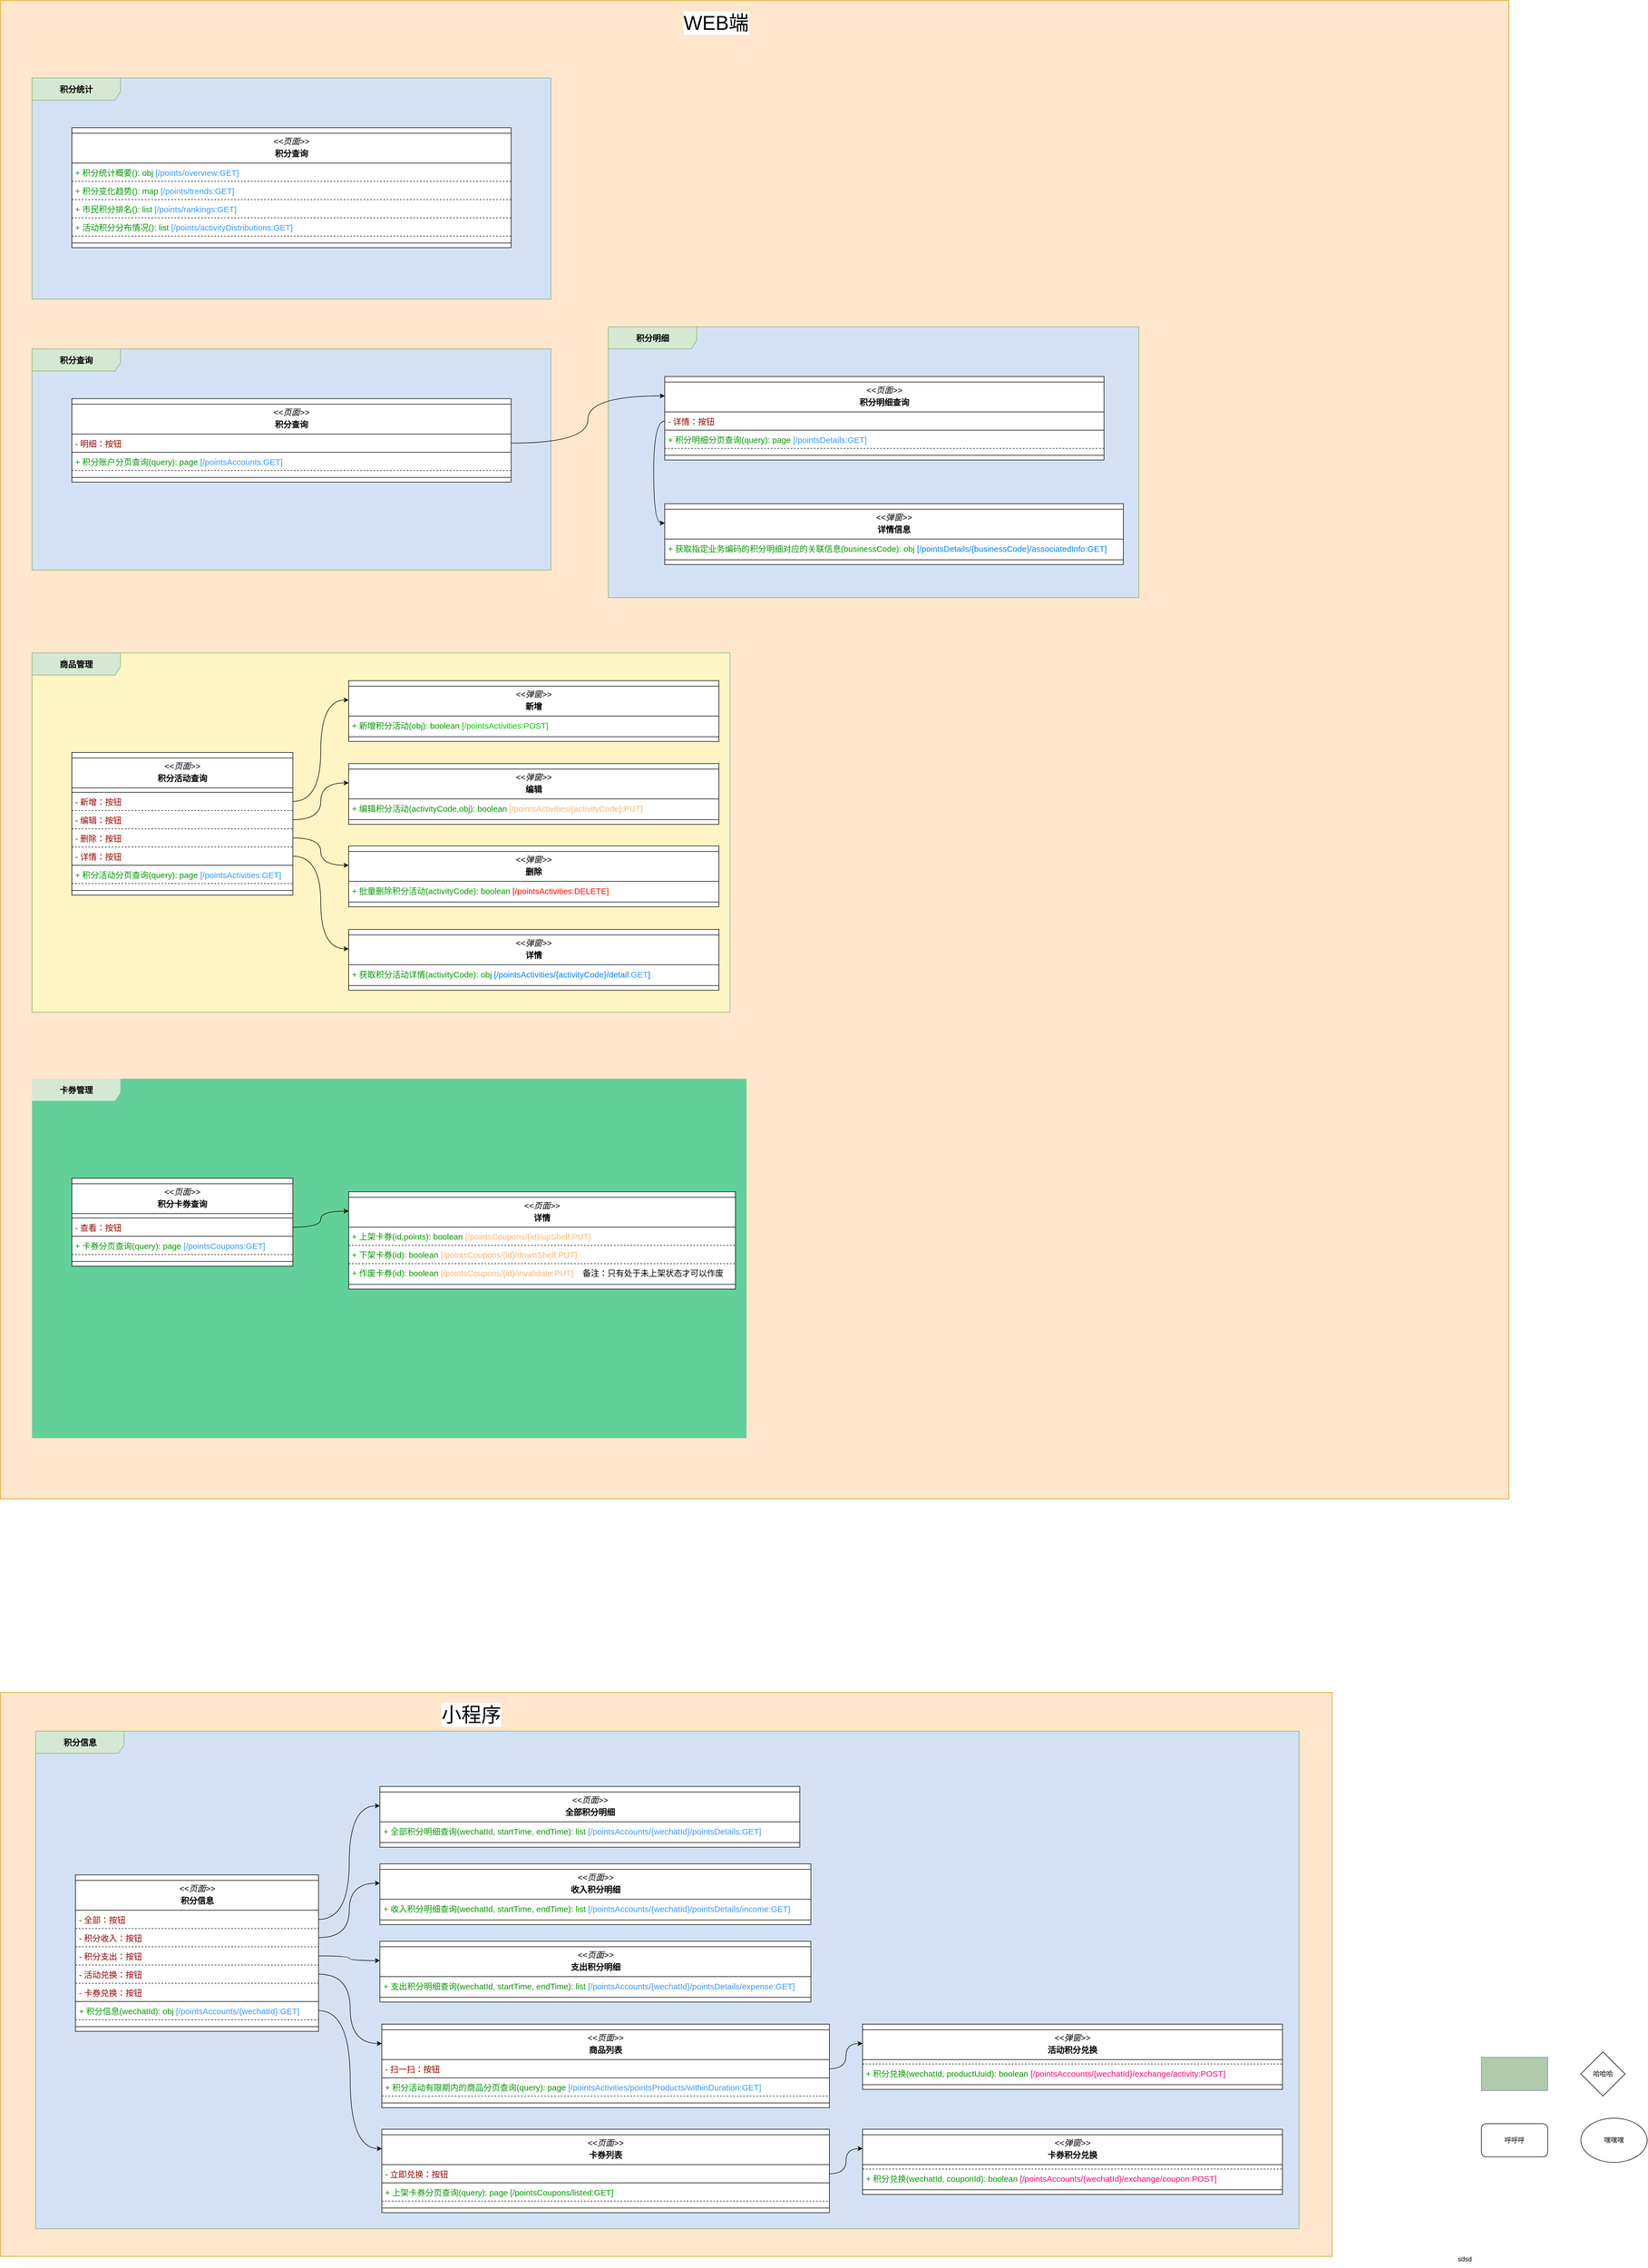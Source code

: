 <mxfile version="24.2.3" type="github">
  <diagram name="第 1 页" id="36TPz7dx8vjbyHLxK2UX">
    <mxGraphModel dx="3915" dy="5422" grid="1" gridSize="10" guides="1" tooltips="1" connect="1" arrows="1" fold="1" page="1" pageScale="1" pageWidth="827" pageHeight="1169" math="0" shadow="0">
      <root>
        <mxCell id="0" />
        <mxCell id="1" parent="0" />
        <mxCell id="8IJj-SVgCQrwxLhWxZNm-2" value="&lt;div&gt;&lt;br&gt;&lt;/div&gt;" style="rounded=0;whiteSpace=wrap;html=1;strokeColor=#788AA3;fontColor=#46495D;fillColor=#B2C9AB;labelBackgroundColor=none;" parent="1" vertex="1">
          <mxGeometry x="250" y="150" width="120" height="60" as="geometry" />
        </mxCell>
        <mxCell id="m4r6GXodpBRMMCLN3xTG-1" value="嘿嘿嘿" style="ellipse;whiteSpace=wrap;html=1;" parent="1" vertex="1">
          <mxGeometry x="430" y="260" width="120" height="80" as="geometry" />
        </mxCell>
        <mxCell id="m4r6GXodpBRMMCLN3xTG-2" value="哈哈哈" style="rhombus;whiteSpace=wrap;html=1;" parent="1" vertex="1">
          <mxGeometry x="430" y="140" width="80" height="80" as="geometry" />
        </mxCell>
        <mxCell id="LvwUz2GfKC2Qz1bRRh7A-1" value="呼呼呼" style="rounded=1;whiteSpace=wrap;html=1;" vertex="1" parent="1">
          <mxGeometry x="250" y="270" width="120" height="60" as="geometry" />
        </mxCell>
        <mxCell id="zYAoOAe2vPiONICRQYYV-1" value="sdsd" style="text;html=1;align=center;verticalAlign=middle;whiteSpace=wrap;rounded=0;" vertex="1" parent="1">
          <mxGeometry x="190" y="500" width="60" height="30" as="geometry" />
        </mxCell>
        <mxCell id="fY6O2sBGGkC4BbEwmWJe-1" value="" style="rounded=0;whiteSpace=wrap;html=1;fontFamily=Helvetica;fontSize=11;labelBackgroundColor=default;fillColor=#ffe6cc;strokeColor=#d79b00;" vertex="1" parent="1">
          <mxGeometry x="-2430" y="-3570" width="2730" height="2710" as="geometry" />
        </mxCell>
        <mxCell id="fY6O2sBGGkC4BbEwmWJe-2" value="" style="rounded=0;whiteSpace=wrap;html=1;fontFamily=Helvetica;fontSize=11;labelBackgroundColor=default;fillColor=#ffe6cc;strokeColor=#d79b00;" vertex="1" parent="1">
          <mxGeometry x="-2430" y="-510" width="2410" height="1020" as="geometry" />
        </mxCell>
        <mxCell id="fY6O2sBGGkC4BbEwmWJe-3" value="&lt;b&gt;积分查询&lt;/b&gt;" style="shape=umlFrame;whiteSpace=wrap;html=1;movable=1;resizable=1;rotatable=1;deletable=1;editable=1;connectable=1;fillColor=#d5e8d4;strokeColor=#82b366;width=160;height=40;fontSize=15;swimlaneFillColor=#D4E1F5;locked=0;" vertex="1" parent="1">
          <mxGeometry x="-2373" y="-2940" width="939" height="400" as="geometry" />
        </mxCell>
        <mxCell id="fY6O2sBGGkC4BbEwmWJe-4" value="" style="swimlane;fontStyle=0;align=center;verticalAlign=top;childLayout=stackLayout;horizontal=1;startSize=10;horizontalStack=0;resizeParent=1;resizeParentMax=0;resizeLast=0;collapsible=0;marginBottom=0;html=1;whiteSpace=wrap;swimlaneFillColor=default;fontSize=15;" vertex="1" parent="1">
          <mxGeometry x="-2301" y="-2850" width="795" height="151" as="geometry" />
        </mxCell>
        <mxCell id="fY6O2sBGGkC4BbEwmWJe-5" value="&lt;div style=&quot;font-size: 15px;&quot;&gt;&lt;i style=&quot;border-color: var(--border-color); font-size: 15px;&quot;&gt;&amp;lt;&amp;lt;页面&amp;gt;&amp;gt;&lt;/i&gt;&lt;br style=&quot;border-color: var(--border-color); font-size: 15px;&quot;&gt;&lt;p style=&quot;border-color: var(--border-color); margin: 4px 0px 0px; font-size: 15px;&quot;&gt;&lt;b&gt;积分查询&lt;/b&gt;&lt;/p&gt;&lt;/div&gt;" style="text;html=1;align=center;verticalAlign=middle;spacingLeft=4;spacingRight=4;overflow=hidden;rotatable=0;points=[[0,0.5],[1,0.5]];portConstraint=eastwest;whiteSpace=wrap;swimlaneFillColor=default;fontColor=#000000;fontSize=15;" vertex="1" parent="fY6O2sBGGkC4BbEwmWJe-4">
          <mxGeometry y="10" width="795" height="50" as="geometry" />
        </mxCell>
        <mxCell id="fY6O2sBGGkC4BbEwmWJe-6" value="" style="line;strokeWidth=1;fillColor=none;align=left;verticalAlign=middle;spacingTop=-1;spacingLeft=3;spacingRight=3;rotatable=0;labelPosition=right;points=[];portConstraint=eastwest;strokeColor=inherit;fontSize=15;" vertex="1" parent="fY6O2sBGGkC4BbEwmWJe-4">
          <mxGeometry y="60" width="795" height="8" as="geometry" />
        </mxCell>
        <mxCell id="fY6O2sBGGkC4BbEwmWJe-7" value="&lt;font color=&quot;#990000&quot;&gt;- 明细：按钮&lt;/font&gt;" style="text;html=1;align=left;verticalAlign=middle;spacingLeft=4;spacingRight=4;overflow=hidden;rotatable=0;points=[[0,0.5],[1,0.5]];portConstraint=eastwest;whiteSpace=wrap;swimlaneFillColor=default;fontColor=#009900;fontSize=15;" vertex="1" parent="fY6O2sBGGkC4BbEwmWJe-4">
          <mxGeometry y="68" width="795" height="25" as="geometry" />
        </mxCell>
        <mxCell id="fY6O2sBGGkC4BbEwmWJe-8" value="" style="line;strokeWidth=1;fillColor=none;align=left;verticalAlign=middle;spacingTop=-1;spacingLeft=3;spacingRight=3;rotatable=0;labelPosition=right;points=[];portConstraint=eastwest;strokeColor=inherit;fontSize=15;" vertex="1" parent="fY6O2sBGGkC4BbEwmWJe-4">
          <mxGeometry y="93" width="795" height="8" as="geometry" />
        </mxCell>
        <mxCell id="fY6O2sBGGkC4BbEwmWJe-9" value="+ 积分账户分页查询(query): page &lt;font color=&quot;#3399ff&quot;&gt;[/pointsAccounts:GET]&lt;/font&gt;" style="text;html=1;align=left;verticalAlign=middle;spacingLeft=4;spacingRight=4;overflow=hidden;rotatable=0;points=[[0,0.5],[1,0.5]];portConstraint=eastwest;whiteSpace=wrap;swimlaneFillColor=default;fontColor=#009900;fontSize=15;" vertex="1" parent="fY6O2sBGGkC4BbEwmWJe-4">
          <mxGeometry y="101" width="795" height="25" as="geometry" />
        </mxCell>
        <mxCell id="fY6O2sBGGkC4BbEwmWJe-10" value="" style="line;strokeWidth=1;fillColor=none;align=left;verticalAlign=middle;spacingTop=-1;spacingLeft=3;spacingRight=3;rotatable=0;labelPosition=right;points=[];portConstraint=eastwest;strokeColor=inherit;fontSize=15;dashed=1;" vertex="1" parent="fY6O2sBGGkC4BbEwmWJe-4">
          <mxGeometry y="126" width="795" height="8" as="geometry" />
        </mxCell>
        <mxCell id="fY6O2sBGGkC4BbEwmWJe-11" value="" style="line;strokeWidth=1;fillColor=none;align=left;verticalAlign=middle;spacingTop=-1;spacingLeft=3;spacingRight=3;rotatable=0;labelPosition=right;points=[];portConstraint=eastwest;strokeColor=inherit;fontSize=15;" vertex="1" parent="fY6O2sBGGkC4BbEwmWJe-4">
          <mxGeometry y="134" width="795" height="17" as="geometry" />
        </mxCell>
        <mxCell id="fY6O2sBGGkC4BbEwmWJe-12" value="&lt;b&gt;积分明细&lt;/b&gt;" style="shape=umlFrame;whiteSpace=wrap;html=1;movable=1;resizable=1;rotatable=1;deletable=1;editable=1;connectable=1;fillColor=#d5e8d4;strokeColor=#82b366;width=160;height=40;fontSize=15;swimlaneFillColor=#D4E1F5;locked=0;" vertex="1" parent="1">
          <mxGeometry x="-1330" y="-2980" width="960" height="490" as="geometry" />
        </mxCell>
        <mxCell id="fY6O2sBGGkC4BbEwmWJe-13" value="" style="swimlane;fontStyle=0;align=center;verticalAlign=top;childLayout=stackLayout;horizontal=1;startSize=10;horizontalStack=0;resizeParent=1;resizeParentMax=0;resizeLast=0;collapsible=0;marginBottom=0;html=1;whiteSpace=wrap;swimlaneFillColor=default;fontSize=15;" vertex="1" parent="1">
          <mxGeometry x="-1228" y="-2890" width="795" height="151" as="geometry" />
        </mxCell>
        <mxCell id="fY6O2sBGGkC4BbEwmWJe-14" value="&lt;div style=&quot;font-size: 15px;&quot;&gt;&lt;i style=&quot;border-color: var(--border-color); font-size: 15px;&quot;&gt;&amp;lt;&amp;lt;页面&amp;gt;&amp;gt;&lt;/i&gt;&lt;br style=&quot;border-color: var(--border-color); font-size: 15px;&quot;&gt;&lt;p style=&quot;border-color: var(--border-color); margin: 4px 0px 0px; font-size: 15px;&quot;&gt;&lt;b&gt;积分明细查询&lt;/b&gt;&lt;/p&gt;&lt;/div&gt;" style="text;html=1;align=center;verticalAlign=middle;spacingLeft=4;spacingRight=4;overflow=hidden;rotatable=0;points=[[0,0.5],[1,0.5]];portConstraint=eastwest;whiteSpace=wrap;swimlaneFillColor=default;fontColor=#000000;fontSize=15;" vertex="1" parent="fY6O2sBGGkC4BbEwmWJe-13">
          <mxGeometry y="10" width="795" height="50" as="geometry" />
        </mxCell>
        <mxCell id="fY6O2sBGGkC4BbEwmWJe-15" value="" style="line;strokeWidth=1;fillColor=none;align=left;verticalAlign=middle;spacingTop=-1;spacingLeft=3;spacingRight=3;rotatable=0;labelPosition=right;points=[];portConstraint=eastwest;strokeColor=inherit;fontSize=15;" vertex="1" parent="fY6O2sBGGkC4BbEwmWJe-13">
          <mxGeometry y="60" width="795" height="8" as="geometry" />
        </mxCell>
        <mxCell id="fY6O2sBGGkC4BbEwmWJe-16" value="&lt;font color=&quot;#990000&quot;&gt;- 详情：按钮&lt;/font&gt;" style="text;html=1;align=left;verticalAlign=middle;spacingLeft=4;spacingRight=4;overflow=hidden;rotatable=0;points=[[0,0.5],[1,0.5]];portConstraint=eastwest;whiteSpace=wrap;swimlaneFillColor=default;fontColor=#009900;fontSize=15;" vertex="1" parent="fY6O2sBGGkC4BbEwmWJe-13">
          <mxGeometry y="68" width="795" height="25" as="geometry" />
        </mxCell>
        <mxCell id="fY6O2sBGGkC4BbEwmWJe-17" value="" style="line;strokeWidth=1;fillColor=none;align=left;verticalAlign=middle;spacingTop=-1;spacingLeft=3;spacingRight=3;rotatable=0;labelPosition=right;points=[];portConstraint=eastwest;strokeColor=inherit;fontSize=15;" vertex="1" parent="fY6O2sBGGkC4BbEwmWJe-13">
          <mxGeometry y="93" width="795" height="8" as="geometry" />
        </mxCell>
        <mxCell id="fY6O2sBGGkC4BbEwmWJe-18" value="+ 积分明细分页查询(query): page &lt;font color=&quot;#3399ff&quot;&gt;[/pointsDetails:GET]&lt;/font&gt;" style="text;html=1;align=left;verticalAlign=middle;spacingLeft=4;spacingRight=4;overflow=hidden;rotatable=0;points=[[0,0.5],[1,0.5]];portConstraint=eastwest;whiteSpace=wrap;swimlaneFillColor=default;fontColor=#009900;fontSize=15;" vertex="1" parent="fY6O2sBGGkC4BbEwmWJe-13">
          <mxGeometry y="101" width="795" height="25" as="geometry" />
        </mxCell>
        <mxCell id="fY6O2sBGGkC4BbEwmWJe-19" value="" style="line;strokeWidth=1;fillColor=none;align=left;verticalAlign=middle;spacingTop=-1;spacingLeft=3;spacingRight=3;rotatable=0;labelPosition=right;points=[];portConstraint=eastwest;strokeColor=inherit;fontSize=15;dashed=1;" vertex="1" parent="fY6O2sBGGkC4BbEwmWJe-13">
          <mxGeometry y="126" width="795" height="8" as="geometry" />
        </mxCell>
        <mxCell id="fY6O2sBGGkC4BbEwmWJe-20" value="" style="line;strokeWidth=1;fillColor=none;align=left;verticalAlign=middle;spacingTop=-1;spacingLeft=3;spacingRight=3;rotatable=0;labelPosition=right;points=[];portConstraint=eastwest;strokeColor=inherit;fontSize=15;" vertex="1" parent="fY6O2sBGGkC4BbEwmWJe-13">
          <mxGeometry y="134" width="795" height="17" as="geometry" />
        </mxCell>
        <mxCell id="fY6O2sBGGkC4BbEwmWJe-21" value="" style="swimlane;fontStyle=0;align=center;verticalAlign=top;childLayout=stackLayout;horizontal=1;startSize=10;horizontalStack=0;resizeParent=1;resizeParentMax=0;resizeLast=0;collapsible=0;marginBottom=0;html=1;whiteSpace=wrap;swimlaneFillColor=default;fontSize=15;" vertex="1" parent="1">
          <mxGeometry x="-1228" y="-2660" width="830" height="110" as="geometry" />
        </mxCell>
        <mxCell id="fY6O2sBGGkC4BbEwmWJe-22" value="&lt;div style=&quot;font-size: 15px;&quot;&gt;&lt;i style=&quot;border-color: var(--border-color); font-size: 15px;&quot;&gt;&amp;lt;&amp;lt;弹窗&amp;gt;&amp;gt;&lt;/i&gt;&lt;br style=&quot;border-color: var(--border-color); font-size: 15px;&quot;&gt;&lt;p style=&quot;border-color: var(--border-color); margin: 4px 0px 0px; font-size: 15px;&quot;&gt;&lt;b&gt;详情信息&lt;/b&gt;&lt;/p&gt;&lt;/div&gt;" style="text;html=1;align=center;verticalAlign=middle;spacingLeft=4;spacingRight=4;overflow=hidden;rotatable=0;points=[[0,0.5],[1,0.5]];portConstraint=eastwest;whiteSpace=wrap;swimlaneFillColor=default;fontColor=#000000;fontSize=15;" vertex="1" parent="fY6O2sBGGkC4BbEwmWJe-21">
          <mxGeometry y="10" width="830" height="50" as="geometry" />
        </mxCell>
        <mxCell id="fY6O2sBGGkC4BbEwmWJe-23" value="" style="line;strokeWidth=1;fillColor=none;align=left;verticalAlign=middle;spacingTop=-1;spacingLeft=3;spacingRight=3;rotatable=0;labelPosition=right;points=[];portConstraint=eastwest;strokeColor=inherit;fontSize=15;" vertex="1" parent="fY6O2sBGGkC4BbEwmWJe-21">
          <mxGeometry y="60" width="830" height="8" as="geometry" />
        </mxCell>
        <mxCell id="fY6O2sBGGkC4BbEwmWJe-24" value="+ 获取指定业务编码的积分明细对应的关联信息(businessCode): obj &lt;font color=&quot;#007fff&quot;&gt;[/pointsDetails/{businessCode}/associatedInfo:GET]&lt;/font&gt;" style="text;html=1;align=left;verticalAlign=middle;spacingLeft=4;spacingRight=4;overflow=hidden;rotatable=0;points=[[0,0.5],[1,0.5]];portConstraint=eastwest;whiteSpace=wrap;swimlaneFillColor=default;fontColor=#009900;fontSize=15;" vertex="1" parent="fY6O2sBGGkC4BbEwmWJe-21">
          <mxGeometry y="68" width="830" height="25" as="geometry" />
        </mxCell>
        <mxCell id="fY6O2sBGGkC4BbEwmWJe-25" value="" style="line;strokeWidth=1;fillColor=none;align=left;verticalAlign=middle;spacingTop=-1;spacingLeft=3;spacingRight=3;rotatable=0;labelPosition=right;points=[];portConstraint=eastwest;strokeColor=inherit;fontSize=15;" vertex="1" parent="fY6O2sBGGkC4BbEwmWJe-21">
          <mxGeometry y="93" width="830" height="17" as="geometry" />
        </mxCell>
        <mxCell id="fY6O2sBGGkC4BbEwmWJe-26" style="edgeStyle=orthogonalEdgeStyle;rounded=0;orthogonalLoop=1;jettySize=auto;html=1;exitX=0;exitY=0.5;exitDx=0;exitDy=0;entryX=0;entryY=0.5;entryDx=0;entryDy=0;strokeColor=default;align=center;verticalAlign=middle;fontFamily=Helvetica;fontSize=11;fontColor=default;labelBackgroundColor=default;startArrow=none;startFill=0;endArrow=classic;endFill=1;curved=1;" edge="1" parent="1" source="fY6O2sBGGkC4BbEwmWJe-16" target="fY6O2sBGGkC4BbEwmWJe-22">
          <mxGeometry relative="1" as="geometry" />
        </mxCell>
        <mxCell id="fY6O2sBGGkC4BbEwmWJe-27" style="edgeStyle=orthogonalEdgeStyle;rounded=0;orthogonalLoop=1;jettySize=auto;html=1;exitX=1;exitY=0.5;exitDx=0;exitDy=0;entryX=0;entryY=0.5;entryDx=0;entryDy=0;strokeColor=default;align=center;verticalAlign=middle;fontFamily=Helvetica;fontSize=11;fontColor=default;labelBackgroundColor=default;startArrow=none;startFill=0;endArrow=classic;endFill=1;curved=1;" edge="1" parent="1" source="fY6O2sBGGkC4BbEwmWJe-7" target="fY6O2sBGGkC4BbEwmWJe-14">
          <mxGeometry relative="1" as="geometry" />
        </mxCell>
        <mxCell id="fY6O2sBGGkC4BbEwmWJe-28" value="&lt;b&gt;商品管理&lt;/b&gt;" style="shape=umlFrame;whiteSpace=wrap;html=1;movable=1;resizable=1;rotatable=1;deletable=1;editable=1;connectable=1;fillColor=#d5e8d4;strokeColor=#82b366;width=160;height=40;fontSize=15;swimlaneFillColor=#FFF4C3;locked=0;" vertex="1" parent="1">
          <mxGeometry x="-2373" y="-2390" width="1263" height="650" as="geometry" />
        </mxCell>
        <mxCell id="fY6O2sBGGkC4BbEwmWJe-29" value="" style="swimlane;fontStyle=0;align=center;verticalAlign=top;childLayout=stackLayout;horizontal=1;startSize=10;horizontalStack=0;resizeParent=1;resizeParentMax=0;resizeLast=0;collapsible=0;marginBottom=0;html=1;whiteSpace=wrap;swimlaneFillColor=default;fontSize=15;" vertex="1" parent="1">
          <mxGeometry x="-2301" y="-2210" width="400" height="258" as="geometry" />
        </mxCell>
        <mxCell id="fY6O2sBGGkC4BbEwmWJe-30" value="&lt;div style=&quot;font-size: 15px;&quot;&gt;&lt;i style=&quot;border-color: var(--border-color); font-size: 15px;&quot;&gt;&amp;lt;&amp;lt;页面&amp;gt;&amp;gt;&lt;/i&gt;&lt;br style=&quot;border-color: var(--border-color); font-size: 15px;&quot;&gt;&lt;p style=&quot;border-color: var(--border-color); margin: 4px 0px 0px; font-size: 15px;&quot;&gt;&lt;b&gt;积分活动查询&lt;/b&gt;&lt;/p&gt;&lt;/div&gt;" style="text;html=1;align=center;verticalAlign=middle;spacingLeft=4;spacingRight=4;overflow=hidden;rotatable=0;points=[[0,0.5],[1,0.5]];portConstraint=eastwest;whiteSpace=wrap;swimlaneFillColor=default;fontColor=#000000;fontSize=15;" vertex="1" parent="fY6O2sBGGkC4BbEwmWJe-29">
          <mxGeometry y="10" width="400" height="50" as="geometry" />
        </mxCell>
        <mxCell id="fY6O2sBGGkC4BbEwmWJe-31" value="" style="line;strokeWidth=1;fillColor=none;align=left;verticalAlign=middle;spacingTop=-1;spacingLeft=3;spacingRight=3;rotatable=0;labelPosition=right;points=[];portConstraint=eastwest;strokeColor=inherit;fontSize=15;" vertex="1" parent="fY6O2sBGGkC4BbEwmWJe-29">
          <mxGeometry y="60" width="400" height="8" as="geometry" />
        </mxCell>
        <mxCell id="fY6O2sBGGkC4BbEwmWJe-32" value="" style="line;strokeWidth=1;fillColor=none;align=left;verticalAlign=middle;spacingTop=-1;spacingLeft=3;spacingRight=3;rotatable=0;labelPosition=right;points=[];portConstraint=eastwest;strokeColor=inherit;fontSize=15;" vertex="1" parent="fY6O2sBGGkC4BbEwmWJe-29">
          <mxGeometry y="68" width="400" height="8" as="geometry" />
        </mxCell>
        <mxCell id="fY6O2sBGGkC4BbEwmWJe-33" value="&lt;font color=&quot;#990000&quot;&gt;- 新增：按钮&lt;/font&gt;" style="text;html=1;align=left;verticalAlign=middle;spacingLeft=4;spacingRight=4;overflow=hidden;rotatable=0;points=[[0,0.5],[1,0.5]];portConstraint=eastwest;whiteSpace=wrap;swimlaneFillColor=default;fontColor=#009900;fontSize=15;" vertex="1" parent="fY6O2sBGGkC4BbEwmWJe-29">
          <mxGeometry y="76" width="400" height="25" as="geometry" />
        </mxCell>
        <mxCell id="fY6O2sBGGkC4BbEwmWJe-34" value="" style="line;strokeWidth=1;fillColor=none;align=left;verticalAlign=middle;spacingTop=-1;spacingLeft=3;spacingRight=3;rotatable=0;labelPosition=right;points=[];portConstraint=eastwest;strokeColor=inherit;fontSize=15;dashed=1;" vertex="1" parent="fY6O2sBGGkC4BbEwmWJe-29">
          <mxGeometry y="101" width="400" height="8" as="geometry" />
        </mxCell>
        <mxCell id="fY6O2sBGGkC4BbEwmWJe-35" value="&lt;font color=&quot;#990000&quot;&gt;- 编辑：按钮&lt;/font&gt;" style="text;html=1;align=left;verticalAlign=middle;spacingLeft=4;spacingRight=4;overflow=hidden;rotatable=0;points=[[0,0.5],[1,0.5]];portConstraint=eastwest;whiteSpace=wrap;swimlaneFillColor=default;fontColor=#009900;fontSize=15;" vertex="1" parent="fY6O2sBGGkC4BbEwmWJe-29">
          <mxGeometry y="109" width="400" height="25" as="geometry" />
        </mxCell>
        <mxCell id="fY6O2sBGGkC4BbEwmWJe-36" value="" style="line;strokeWidth=1;fillColor=none;align=left;verticalAlign=middle;spacingTop=-1;spacingLeft=3;spacingRight=3;rotatable=0;labelPosition=right;points=[];portConstraint=eastwest;strokeColor=inherit;fontSize=15;dashed=1;" vertex="1" parent="fY6O2sBGGkC4BbEwmWJe-29">
          <mxGeometry y="134" width="400" height="8" as="geometry" />
        </mxCell>
        <mxCell id="fY6O2sBGGkC4BbEwmWJe-37" value="&lt;font color=&quot;#990000&quot;&gt;- 删除：按钮&lt;/font&gt;" style="text;html=1;align=left;verticalAlign=middle;spacingLeft=4;spacingRight=4;overflow=hidden;rotatable=0;points=[[0,0.5],[1,0.5]];portConstraint=eastwest;whiteSpace=wrap;swimlaneFillColor=default;fontColor=#009900;fontSize=15;" vertex="1" parent="fY6O2sBGGkC4BbEwmWJe-29">
          <mxGeometry y="142" width="400" height="25" as="geometry" />
        </mxCell>
        <mxCell id="fY6O2sBGGkC4BbEwmWJe-38" value="" style="line;strokeWidth=1;fillColor=none;align=left;verticalAlign=middle;spacingTop=-1;spacingLeft=3;spacingRight=3;rotatable=0;labelPosition=right;points=[];portConstraint=eastwest;strokeColor=inherit;fontSize=15;dashed=1;" vertex="1" parent="fY6O2sBGGkC4BbEwmWJe-29">
          <mxGeometry y="167" width="400" height="8" as="geometry" />
        </mxCell>
        <mxCell id="fY6O2sBGGkC4BbEwmWJe-39" value="&lt;font color=&quot;#990000&quot;&gt;- 详情：按钮&lt;/font&gt;" style="text;html=1;align=left;verticalAlign=middle;spacingLeft=4;spacingRight=4;overflow=hidden;rotatable=0;points=[[0,0.5],[1,0.5]];portConstraint=eastwest;whiteSpace=wrap;swimlaneFillColor=default;fontColor=#009900;fontSize=15;" vertex="1" parent="fY6O2sBGGkC4BbEwmWJe-29">
          <mxGeometry y="175" width="400" height="25" as="geometry" />
        </mxCell>
        <mxCell id="fY6O2sBGGkC4BbEwmWJe-40" value="" style="line;strokeWidth=1;fillColor=none;align=left;verticalAlign=middle;spacingTop=-1;spacingLeft=3;spacingRight=3;rotatable=0;labelPosition=right;points=[];portConstraint=eastwest;strokeColor=inherit;fontSize=15;" vertex="1" parent="fY6O2sBGGkC4BbEwmWJe-29">
          <mxGeometry y="200" width="400" height="8" as="geometry" />
        </mxCell>
        <mxCell id="fY6O2sBGGkC4BbEwmWJe-41" value="+ 积分活动分页查询(query): page &lt;font color=&quot;#3399ff&quot;&gt;[/pointsActivities:GET]&lt;/font&gt;" style="text;html=1;align=left;verticalAlign=middle;spacingLeft=4;spacingRight=4;overflow=hidden;rotatable=0;points=[[0,0.5],[1,0.5]];portConstraint=eastwest;whiteSpace=wrap;swimlaneFillColor=default;fontColor=#009900;fontSize=15;" vertex="1" parent="fY6O2sBGGkC4BbEwmWJe-29">
          <mxGeometry y="208" width="400" height="25" as="geometry" />
        </mxCell>
        <mxCell id="fY6O2sBGGkC4BbEwmWJe-42" value="" style="line;strokeWidth=1;fillColor=none;align=left;verticalAlign=middle;spacingTop=-1;spacingLeft=3;spacingRight=3;rotatable=0;labelPosition=right;points=[];portConstraint=eastwest;strokeColor=inherit;fontSize=15;dashed=1;" vertex="1" parent="fY6O2sBGGkC4BbEwmWJe-29">
          <mxGeometry y="233" width="400" height="8" as="geometry" />
        </mxCell>
        <mxCell id="fY6O2sBGGkC4BbEwmWJe-43" value="" style="line;strokeWidth=1;fillColor=none;align=left;verticalAlign=middle;spacingTop=-1;spacingLeft=3;spacingRight=3;rotatable=0;labelPosition=right;points=[];portConstraint=eastwest;strokeColor=inherit;fontSize=15;" vertex="1" parent="fY6O2sBGGkC4BbEwmWJe-29">
          <mxGeometry y="241" width="400" height="17" as="geometry" />
        </mxCell>
        <mxCell id="fY6O2sBGGkC4BbEwmWJe-44" value="" style="swimlane;fontStyle=0;align=center;verticalAlign=top;childLayout=stackLayout;horizontal=1;startSize=10;horizontalStack=0;resizeParent=1;resizeParentMax=0;resizeLast=0;collapsible=0;marginBottom=0;html=1;whiteSpace=wrap;swimlaneFillColor=default;fontSize=15;" vertex="1" parent="1">
          <mxGeometry x="-1800" y="-2340" width="670" height="110" as="geometry" />
        </mxCell>
        <mxCell id="fY6O2sBGGkC4BbEwmWJe-45" value="&lt;div style=&quot;font-size: 15px;&quot;&gt;&lt;i style=&quot;border-color: var(--border-color); font-size: 15px;&quot;&gt;&amp;lt;&amp;lt;弹窗&amp;gt;&amp;gt;&lt;/i&gt;&lt;br style=&quot;border-color: var(--border-color); font-size: 15px;&quot;&gt;&lt;p style=&quot;border-color: var(--border-color); margin: 4px 0px 0px; font-size: 15px;&quot;&gt;&lt;b&gt;新增&lt;/b&gt;&lt;/p&gt;&lt;/div&gt;" style="text;html=1;align=center;verticalAlign=middle;spacingLeft=4;spacingRight=4;overflow=hidden;rotatable=0;points=[[0,0.5],[1,0.5]];portConstraint=eastwest;whiteSpace=wrap;swimlaneFillColor=default;fontColor=#000000;fontSize=15;" vertex="1" parent="fY6O2sBGGkC4BbEwmWJe-44">
          <mxGeometry y="10" width="670" height="50" as="geometry" />
        </mxCell>
        <mxCell id="fY6O2sBGGkC4BbEwmWJe-46" value="" style="line;strokeWidth=1;fillColor=none;align=left;verticalAlign=middle;spacingTop=-1;spacingLeft=3;spacingRight=3;rotatable=0;labelPosition=right;points=[];portConstraint=eastwest;strokeColor=inherit;fontSize=15;" vertex="1" parent="fY6O2sBGGkC4BbEwmWJe-44">
          <mxGeometry y="60" width="670" height="8" as="geometry" />
        </mxCell>
        <mxCell id="fY6O2sBGGkC4BbEwmWJe-47" value="+ 新增积分活动(obj): boolean&amp;nbsp;&lt;font color=&quot;#00cc00&quot;&gt;[/pointsActivities:POST]&lt;/font&gt;" style="text;html=1;align=left;verticalAlign=middle;spacingLeft=4;spacingRight=4;overflow=hidden;rotatable=0;points=[[0,0.5],[1,0.5]];portConstraint=eastwest;whiteSpace=wrap;swimlaneFillColor=default;fontColor=#009900;fontSize=15;" vertex="1" parent="fY6O2sBGGkC4BbEwmWJe-44">
          <mxGeometry y="68" width="670" height="25" as="geometry" />
        </mxCell>
        <mxCell id="fY6O2sBGGkC4BbEwmWJe-48" value="" style="line;strokeWidth=1;fillColor=none;align=left;verticalAlign=middle;spacingTop=-1;spacingLeft=3;spacingRight=3;rotatable=0;labelPosition=right;points=[];portConstraint=eastwest;strokeColor=inherit;fontSize=15;" vertex="1" parent="fY6O2sBGGkC4BbEwmWJe-44">
          <mxGeometry y="93" width="670" height="17" as="geometry" />
        </mxCell>
        <mxCell id="fY6O2sBGGkC4BbEwmWJe-49" value="" style="swimlane;fontStyle=0;align=center;verticalAlign=top;childLayout=stackLayout;horizontal=1;startSize=10;horizontalStack=0;resizeParent=1;resizeParentMax=0;resizeLast=0;collapsible=0;marginBottom=0;html=1;whiteSpace=wrap;swimlaneFillColor=default;fontSize=15;" vertex="1" parent="1">
          <mxGeometry x="-1800" y="-2190" width="670" height="110" as="geometry" />
        </mxCell>
        <mxCell id="fY6O2sBGGkC4BbEwmWJe-50" value="&lt;div style=&quot;font-size: 15px;&quot;&gt;&lt;i style=&quot;border-color: var(--border-color); font-size: 15px;&quot;&gt;&amp;lt;&amp;lt;弹窗&amp;gt;&amp;gt;&lt;/i&gt;&lt;br style=&quot;border-color: var(--border-color); font-size: 15px;&quot;&gt;&lt;p style=&quot;border-color: var(--border-color); margin: 4px 0px 0px; font-size: 15px;&quot;&gt;&lt;b&gt;编辑&lt;/b&gt;&lt;/p&gt;&lt;/div&gt;" style="text;html=1;align=center;verticalAlign=middle;spacingLeft=4;spacingRight=4;overflow=hidden;rotatable=0;points=[[0,0.5],[1,0.5]];portConstraint=eastwest;whiteSpace=wrap;swimlaneFillColor=default;fontColor=#000000;fontSize=15;" vertex="1" parent="fY6O2sBGGkC4BbEwmWJe-49">
          <mxGeometry y="10" width="670" height="50" as="geometry" />
        </mxCell>
        <mxCell id="fY6O2sBGGkC4BbEwmWJe-51" value="" style="line;strokeWidth=1;fillColor=none;align=left;verticalAlign=middle;spacingTop=-1;spacingLeft=3;spacingRight=3;rotatable=0;labelPosition=right;points=[];portConstraint=eastwest;strokeColor=inherit;fontSize=15;" vertex="1" parent="fY6O2sBGGkC4BbEwmWJe-49">
          <mxGeometry y="60" width="670" height="8" as="geometry" />
        </mxCell>
        <mxCell id="fY6O2sBGGkC4BbEwmWJe-52" value="+ 编辑积分活动(activityCode,obj): boolean&amp;nbsp;&lt;font color=&quot;#ffb570&quot;&gt;[/pointsActivities/{activityCode}:PUT]&lt;/font&gt;" style="text;html=1;align=left;verticalAlign=middle;spacingLeft=4;spacingRight=4;overflow=hidden;rotatable=0;points=[[0,0.5],[1,0.5]];portConstraint=eastwest;whiteSpace=wrap;swimlaneFillColor=default;fontColor=#009900;fontSize=15;" vertex="1" parent="fY6O2sBGGkC4BbEwmWJe-49">
          <mxGeometry y="68" width="670" height="25" as="geometry" />
        </mxCell>
        <mxCell id="fY6O2sBGGkC4BbEwmWJe-53" value="" style="line;strokeWidth=1;fillColor=none;align=left;verticalAlign=middle;spacingTop=-1;spacingLeft=3;spacingRight=3;rotatable=0;labelPosition=right;points=[];portConstraint=eastwest;strokeColor=inherit;fontSize=15;" vertex="1" parent="fY6O2sBGGkC4BbEwmWJe-49">
          <mxGeometry y="93" width="670" height="17" as="geometry" />
        </mxCell>
        <mxCell id="fY6O2sBGGkC4BbEwmWJe-54" value="" style="swimlane;fontStyle=0;align=center;verticalAlign=top;childLayout=stackLayout;horizontal=1;startSize=10;horizontalStack=0;resizeParent=1;resizeParentMax=0;resizeLast=0;collapsible=0;marginBottom=0;html=1;whiteSpace=wrap;swimlaneFillColor=default;fontSize=15;" vertex="1" parent="1">
          <mxGeometry x="-1800" y="-2041" width="670" height="110" as="geometry" />
        </mxCell>
        <mxCell id="fY6O2sBGGkC4BbEwmWJe-55" value="&lt;div style=&quot;font-size: 15px;&quot;&gt;&lt;i style=&quot;border-color: var(--border-color); font-size: 15px;&quot;&gt;&amp;lt;&amp;lt;弹窗&amp;gt;&amp;gt;&lt;/i&gt;&lt;br style=&quot;border-color: var(--border-color); font-size: 15px;&quot;&gt;&lt;p style=&quot;border-color: var(--border-color); margin: 4px 0px 0px; font-size: 15px;&quot;&gt;&lt;b&gt;删除&lt;/b&gt;&lt;/p&gt;&lt;/div&gt;" style="text;html=1;align=center;verticalAlign=middle;spacingLeft=4;spacingRight=4;overflow=hidden;rotatable=0;points=[[0,0.5],[1,0.5]];portConstraint=eastwest;whiteSpace=wrap;swimlaneFillColor=default;fontColor=#000000;fontSize=15;" vertex="1" parent="fY6O2sBGGkC4BbEwmWJe-54">
          <mxGeometry y="10" width="670" height="50" as="geometry" />
        </mxCell>
        <mxCell id="fY6O2sBGGkC4BbEwmWJe-56" value="" style="line;strokeWidth=1;fillColor=none;align=left;verticalAlign=middle;spacingTop=-1;spacingLeft=3;spacingRight=3;rotatable=0;labelPosition=right;points=[];portConstraint=eastwest;strokeColor=inherit;fontSize=15;" vertex="1" parent="fY6O2sBGGkC4BbEwmWJe-54">
          <mxGeometry y="60" width="670" height="8" as="geometry" />
        </mxCell>
        <mxCell id="fY6O2sBGGkC4BbEwmWJe-57" value="+ 批量删除积分活动(activityCode): boolean&amp;nbsp;&lt;font color=&quot;#ff0000&quot;&gt;[/pointsActivities:DELETE]&lt;/font&gt;" style="text;html=1;align=left;verticalAlign=middle;spacingLeft=4;spacingRight=4;overflow=hidden;rotatable=0;points=[[0,0.5],[1,0.5]];portConstraint=eastwest;whiteSpace=wrap;swimlaneFillColor=default;fontColor=#009900;fontSize=15;" vertex="1" parent="fY6O2sBGGkC4BbEwmWJe-54">
          <mxGeometry y="68" width="670" height="25" as="geometry" />
        </mxCell>
        <mxCell id="fY6O2sBGGkC4BbEwmWJe-58" value="" style="line;strokeWidth=1;fillColor=none;align=left;verticalAlign=middle;spacingTop=-1;spacingLeft=3;spacingRight=3;rotatable=0;labelPosition=right;points=[];portConstraint=eastwest;strokeColor=inherit;fontSize=15;" vertex="1" parent="fY6O2sBGGkC4BbEwmWJe-54">
          <mxGeometry y="93" width="670" height="17" as="geometry" />
        </mxCell>
        <mxCell id="fY6O2sBGGkC4BbEwmWJe-59" style="edgeStyle=orthogonalEdgeStyle;rounded=0;orthogonalLoop=1;jettySize=auto;html=1;entryX=0;entryY=0.5;entryDx=0;entryDy=0;strokeColor=default;align=center;verticalAlign=middle;fontFamily=Helvetica;fontSize=11;fontColor=default;labelBackgroundColor=default;startArrow=none;startFill=0;endArrow=classic;endFill=1;curved=1;" edge="1" parent="1" source="fY6O2sBGGkC4BbEwmWJe-33" target="fY6O2sBGGkC4BbEwmWJe-45">
          <mxGeometry relative="1" as="geometry" />
        </mxCell>
        <mxCell id="fY6O2sBGGkC4BbEwmWJe-60" style="edgeStyle=orthogonalEdgeStyle;rounded=0;orthogonalLoop=1;jettySize=auto;html=1;exitX=1;exitY=0.5;exitDx=0;exitDy=0;entryX=0;entryY=0.5;entryDx=0;entryDy=0;strokeColor=default;align=center;verticalAlign=middle;fontFamily=Helvetica;fontSize=11;fontColor=default;labelBackgroundColor=default;startArrow=none;startFill=0;endArrow=classic;endFill=1;curved=1;" edge="1" parent="1" source="fY6O2sBGGkC4BbEwmWJe-35" target="fY6O2sBGGkC4BbEwmWJe-50">
          <mxGeometry relative="1" as="geometry" />
        </mxCell>
        <mxCell id="fY6O2sBGGkC4BbEwmWJe-61" style="edgeStyle=orthogonalEdgeStyle;rounded=0;orthogonalLoop=1;jettySize=auto;html=1;exitX=1;exitY=0.5;exitDx=0;exitDy=0;entryX=0;entryY=0.5;entryDx=0;entryDy=0;strokeColor=default;align=center;verticalAlign=middle;fontFamily=Helvetica;fontSize=11;fontColor=default;labelBackgroundColor=default;startArrow=none;startFill=0;endArrow=classic;endFill=1;curved=1;" edge="1" parent="1" source="fY6O2sBGGkC4BbEwmWJe-37" target="fY6O2sBGGkC4BbEwmWJe-55">
          <mxGeometry relative="1" as="geometry" />
        </mxCell>
        <mxCell id="fY6O2sBGGkC4BbEwmWJe-62" value="" style="swimlane;fontStyle=0;align=center;verticalAlign=top;childLayout=stackLayout;horizontal=1;startSize=10;horizontalStack=0;resizeParent=1;resizeParentMax=0;resizeLast=0;collapsible=0;marginBottom=0;html=1;whiteSpace=wrap;swimlaneFillColor=default;fontSize=15;" vertex="1" parent="1">
          <mxGeometry x="-1800" y="-1890" width="670" height="110" as="geometry" />
        </mxCell>
        <mxCell id="fY6O2sBGGkC4BbEwmWJe-63" value="&lt;div style=&quot;font-size: 15px;&quot;&gt;&lt;i style=&quot;border-color: var(--border-color); font-size: 15px;&quot;&gt;&amp;lt;&amp;lt;弹窗&amp;gt;&amp;gt;&lt;/i&gt;&lt;br style=&quot;border-color: var(--border-color); font-size: 15px;&quot;&gt;&lt;p style=&quot;border-color: var(--border-color); margin: 4px 0px 0px; font-size: 15px;&quot;&gt;&lt;b&gt;详情&lt;/b&gt;&lt;/p&gt;&lt;/div&gt;" style="text;html=1;align=center;verticalAlign=middle;spacingLeft=4;spacingRight=4;overflow=hidden;rotatable=0;points=[[0,0.5],[1,0.5]];portConstraint=eastwest;whiteSpace=wrap;swimlaneFillColor=default;fontColor=#000000;fontSize=15;" vertex="1" parent="fY6O2sBGGkC4BbEwmWJe-62">
          <mxGeometry y="10" width="670" height="50" as="geometry" />
        </mxCell>
        <mxCell id="fY6O2sBGGkC4BbEwmWJe-64" value="" style="line;strokeWidth=1;fillColor=none;align=left;verticalAlign=middle;spacingTop=-1;spacingLeft=3;spacingRight=3;rotatable=0;labelPosition=right;points=[];portConstraint=eastwest;strokeColor=inherit;fontSize=15;" vertex="1" parent="fY6O2sBGGkC4BbEwmWJe-62">
          <mxGeometry y="60" width="670" height="8" as="geometry" />
        </mxCell>
        <mxCell id="fY6O2sBGGkC4BbEwmWJe-65" value="+ 获取积分活动详情(activityCode): obj&amp;nbsp;&lt;font color=&quot;#007fff&quot;&gt;[/pointsActivities/{activityCode}/detail:&lt;/font&gt;&lt;font color=&quot;#3399ff&quot;&gt;GET&lt;/font&gt;&lt;font color=&quot;#007fff&quot;&gt;]&lt;/font&gt;" style="text;html=1;align=left;verticalAlign=middle;spacingLeft=4;spacingRight=4;overflow=hidden;rotatable=0;points=[[0,0.5],[1,0.5]];portConstraint=eastwest;whiteSpace=wrap;swimlaneFillColor=default;fontColor=#009900;fontSize=15;" vertex="1" parent="fY6O2sBGGkC4BbEwmWJe-62">
          <mxGeometry y="68" width="670" height="25" as="geometry" />
        </mxCell>
        <mxCell id="fY6O2sBGGkC4BbEwmWJe-66" value="" style="line;strokeWidth=1;fillColor=none;align=left;verticalAlign=middle;spacingTop=-1;spacingLeft=3;spacingRight=3;rotatable=0;labelPosition=right;points=[];portConstraint=eastwest;strokeColor=inherit;fontSize=15;" vertex="1" parent="fY6O2sBGGkC4BbEwmWJe-62">
          <mxGeometry y="93" width="670" height="17" as="geometry" />
        </mxCell>
        <mxCell id="fY6O2sBGGkC4BbEwmWJe-67" style="edgeStyle=orthogonalEdgeStyle;rounded=0;orthogonalLoop=1;jettySize=auto;html=1;exitX=1;exitY=0.5;exitDx=0;exitDy=0;entryX=0;entryY=0.5;entryDx=0;entryDy=0;strokeColor=default;align=center;verticalAlign=middle;fontFamily=Helvetica;fontSize=11;fontColor=default;labelBackgroundColor=default;startArrow=none;startFill=0;endArrow=classic;endFill=1;curved=1;" edge="1" parent="1" source="fY6O2sBGGkC4BbEwmWJe-39" target="fY6O2sBGGkC4BbEwmWJe-63">
          <mxGeometry relative="1" as="geometry" />
        </mxCell>
        <mxCell id="fY6O2sBGGkC4BbEwmWJe-68" value="&lt;b&gt;积分统计&lt;/b&gt;" style="shape=umlFrame;whiteSpace=wrap;html=1;movable=1;resizable=1;rotatable=1;deletable=1;editable=1;connectable=1;fillColor=#d5e8d4;strokeColor=#82b366;width=160;height=40;fontSize=15;swimlaneFillColor=#D4E1F5;locked=0;" vertex="1" parent="1">
          <mxGeometry x="-2373" y="-3430" width="939" height="400" as="geometry" />
        </mxCell>
        <mxCell id="fY6O2sBGGkC4BbEwmWJe-69" value="" style="swimlane;fontStyle=0;align=center;verticalAlign=top;childLayout=stackLayout;horizontal=1;startSize=10;horizontalStack=0;resizeParent=1;resizeParentMax=0;resizeLast=0;collapsible=0;marginBottom=0;html=1;whiteSpace=wrap;swimlaneFillColor=default;fontSize=15;" vertex="1" parent="1">
          <mxGeometry x="-2301" y="-3340" width="795" height="217" as="geometry" />
        </mxCell>
        <mxCell id="fY6O2sBGGkC4BbEwmWJe-70" value="&lt;div style=&quot;font-size: 15px;&quot;&gt;&lt;i style=&quot;border-color: var(--border-color); font-size: 15px;&quot;&gt;&amp;lt;&amp;lt;页面&amp;gt;&amp;gt;&lt;/i&gt;&lt;br style=&quot;border-color: var(--border-color); font-size: 15px;&quot;&gt;&lt;p style=&quot;border-color: var(--border-color); margin: 4px 0px 0px; font-size: 15px;&quot;&gt;&lt;b&gt;积分查询&lt;/b&gt;&lt;/p&gt;&lt;/div&gt;" style="text;html=1;align=center;verticalAlign=middle;spacingLeft=4;spacingRight=4;overflow=hidden;rotatable=0;points=[[0,0.5],[1,0.5]];portConstraint=eastwest;whiteSpace=wrap;swimlaneFillColor=default;fontColor=#000000;fontSize=15;" vertex="1" parent="fY6O2sBGGkC4BbEwmWJe-69">
          <mxGeometry y="10" width="795" height="50" as="geometry" />
        </mxCell>
        <mxCell id="fY6O2sBGGkC4BbEwmWJe-71" value="" style="line;strokeWidth=1;fillColor=none;align=left;verticalAlign=middle;spacingTop=-1;spacingLeft=3;spacingRight=3;rotatable=0;labelPosition=right;points=[];portConstraint=eastwest;strokeColor=inherit;fontSize=15;" vertex="1" parent="fY6O2sBGGkC4BbEwmWJe-69">
          <mxGeometry y="60" width="795" height="8" as="geometry" />
        </mxCell>
        <mxCell id="fY6O2sBGGkC4BbEwmWJe-72" value="+ 积分统计概要(): obj&amp;nbsp;&lt;font color=&quot;#3399ff&quot;&gt;[/points/overview:GET]&lt;/font&gt;" style="text;html=1;align=left;verticalAlign=middle;spacingLeft=4;spacingRight=4;overflow=hidden;rotatable=0;points=[[0,0.5],[1,0.5]];portConstraint=eastwest;whiteSpace=wrap;swimlaneFillColor=default;fontColor=#009900;fontSize=15;" vertex="1" parent="fY6O2sBGGkC4BbEwmWJe-69">
          <mxGeometry y="68" width="795" height="25" as="geometry" />
        </mxCell>
        <mxCell id="fY6O2sBGGkC4BbEwmWJe-73" value="" style="line;strokeWidth=1;fillColor=none;align=left;verticalAlign=middle;spacingTop=-1;spacingLeft=3;spacingRight=3;rotatable=0;labelPosition=right;points=[];portConstraint=eastwest;strokeColor=inherit;fontSize=15;dashed=1;" vertex="1" parent="fY6O2sBGGkC4BbEwmWJe-69">
          <mxGeometry y="93" width="795" height="8" as="geometry" />
        </mxCell>
        <mxCell id="fY6O2sBGGkC4BbEwmWJe-74" value="+ 积分变化趋势(): map&amp;nbsp;&lt;font color=&quot;#3399ff&quot;&gt;[/points/trends:GET]&lt;/font&gt;" style="text;html=1;align=left;verticalAlign=middle;spacingLeft=4;spacingRight=4;overflow=hidden;rotatable=0;points=[[0,0.5],[1,0.5]];portConstraint=eastwest;whiteSpace=wrap;swimlaneFillColor=default;fontColor=#009900;fontSize=15;" vertex="1" parent="fY6O2sBGGkC4BbEwmWJe-69">
          <mxGeometry y="101" width="795" height="25" as="geometry" />
        </mxCell>
        <mxCell id="fY6O2sBGGkC4BbEwmWJe-75" value="" style="line;strokeWidth=1;fillColor=none;align=left;verticalAlign=middle;spacingTop=-1;spacingLeft=3;spacingRight=3;rotatable=0;labelPosition=right;points=[];portConstraint=eastwest;strokeColor=inherit;fontSize=15;dashed=1;" vertex="1" parent="fY6O2sBGGkC4BbEwmWJe-69">
          <mxGeometry y="126" width="795" height="8" as="geometry" />
        </mxCell>
        <mxCell id="fY6O2sBGGkC4BbEwmWJe-76" value="+ 市民积分排名(): list&amp;nbsp;&lt;font color=&quot;#3399ff&quot;&gt;[/points/rankings:GET]&lt;/font&gt;" style="text;html=1;align=left;verticalAlign=middle;spacingLeft=4;spacingRight=4;overflow=hidden;rotatable=0;points=[[0,0.5],[1,0.5]];portConstraint=eastwest;whiteSpace=wrap;swimlaneFillColor=default;fontColor=#009900;fontSize=15;" vertex="1" parent="fY6O2sBGGkC4BbEwmWJe-69">
          <mxGeometry y="134" width="795" height="25" as="geometry" />
        </mxCell>
        <mxCell id="fY6O2sBGGkC4BbEwmWJe-77" value="" style="line;strokeWidth=1;fillColor=none;align=left;verticalAlign=middle;spacingTop=-1;spacingLeft=3;spacingRight=3;rotatable=0;labelPosition=right;points=[];portConstraint=eastwest;strokeColor=inherit;fontSize=15;dashed=1;" vertex="1" parent="fY6O2sBGGkC4BbEwmWJe-69">
          <mxGeometry y="159" width="795" height="8" as="geometry" />
        </mxCell>
        <mxCell id="fY6O2sBGGkC4BbEwmWJe-78" value="+ 活动积分分布情况(): list&amp;nbsp;&lt;font color=&quot;#3399ff&quot;&gt;[/points/activityDistributions:GET]&lt;/font&gt;" style="text;html=1;align=left;verticalAlign=middle;spacingLeft=4;spacingRight=4;overflow=hidden;rotatable=0;points=[[0,0.5],[1,0.5]];portConstraint=eastwest;whiteSpace=wrap;swimlaneFillColor=default;fontColor=#009900;fontSize=15;" vertex="1" parent="fY6O2sBGGkC4BbEwmWJe-69">
          <mxGeometry y="167" width="795" height="25" as="geometry" />
        </mxCell>
        <mxCell id="fY6O2sBGGkC4BbEwmWJe-79" value="" style="line;strokeWidth=1;fillColor=none;align=left;verticalAlign=middle;spacingTop=-1;spacingLeft=3;spacingRight=3;rotatable=0;labelPosition=right;points=[];portConstraint=eastwest;strokeColor=inherit;fontSize=15;dashed=1;" vertex="1" parent="fY6O2sBGGkC4BbEwmWJe-69">
          <mxGeometry y="192" width="795" height="8" as="geometry" />
        </mxCell>
        <mxCell id="fY6O2sBGGkC4BbEwmWJe-80" value="" style="line;strokeWidth=1;fillColor=none;align=left;verticalAlign=middle;spacingTop=-1;spacingLeft=3;spacingRight=3;rotatable=0;labelPosition=right;points=[];portConstraint=eastwest;strokeColor=inherit;fontSize=15;" vertex="1" parent="fY6O2sBGGkC4BbEwmWJe-69">
          <mxGeometry y="200" width="795" height="17" as="geometry" />
        </mxCell>
        <mxCell id="fY6O2sBGGkC4BbEwmWJe-81" value="&lt;b&gt;积分信息&lt;/b&gt;" style="shape=umlFrame;whiteSpace=wrap;html=1;movable=1;resizable=1;rotatable=1;deletable=1;editable=1;connectable=1;fillColor=#d5e8d4;strokeColor=#82b366;width=160;height=40;fontSize=15;swimlaneFillColor=#D4E1F5;locked=0;" vertex="1" parent="1">
          <mxGeometry x="-2366.5" y="-440" width="2286.5" height="900" as="geometry" />
        </mxCell>
        <mxCell id="fY6O2sBGGkC4BbEwmWJe-82" value="" style="swimlane;fontStyle=0;align=center;verticalAlign=top;childLayout=stackLayout;horizontal=1;startSize=10;horizontalStack=0;resizeParent=1;resizeParentMax=0;resizeLast=0;collapsible=0;marginBottom=0;html=1;whiteSpace=wrap;swimlaneFillColor=default;fontSize=15;" vertex="1" parent="1">
          <mxGeometry x="-2294.5" y="-180" width="440" height="283" as="geometry" />
        </mxCell>
        <mxCell id="fY6O2sBGGkC4BbEwmWJe-83" value="&lt;div style=&quot;font-size: 15px;&quot;&gt;&lt;i style=&quot;border-color: var(--border-color); font-size: 15px;&quot;&gt;&amp;lt;&amp;lt;页面&amp;gt;&amp;gt;&lt;/i&gt;&lt;br style=&quot;border-color: var(--border-color); font-size: 15px;&quot;&gt;&lt;p style=&quot;border-color: var(--border-color); margin: 4px 0px 0px; font-size: 15px;&quot;&gt;&lt;b&gt;积分信息&lt;/b&gt;&lt;/p&gt;&lt;/div&gt;" style="text;html=1;align=center;verticalAlign=middle;spacingLeft=4;spacingRight=4;overflow=hidden;rotatable=0;points=[[0,0.5],[1,0.5]];portConstraint=eastwest;whiteSpace=wrap;swimlaneFillColor=default;fontColor=#000000;fontSize=15;" vertex="1" parent="fY6O2sBGGkC4BbEwmWJe-82">
          <mxGeometry y="10" width="440" height="50" as="geometry" />
        </mxCell>
        <mxCell id="fY6O2sBGGkC4BbEwmWJe-84" value="" style="line;strokeWidth=1;fillColor=none;align=left;verticalAlign=middle;spacingTop=-1;spacingLeft=3;spacingRight=3;rotatable=0;labelPosition=right;points=[];portConstraint=eastwest;strokeColor=inherit;fontSize=15;" vertex="1" parent="fY6O2sBGGkC4BbEwmWJe-82">
          <mxGeometry y="60" width="440" height="8" as="geometry" />
        </mxCell>
        <mxCell id="fY6O2sBGGkC4BbEwmWJe-85" value="&lt;font color=&quot;#990000&quot;&gt;- 全部：按钮&lt;/font&gt;" style="text;html=1;align=left;verticalAlign=middle;spacingLeft=4;spacingRight=4;overflow=hidden;rotatable=0;points=[[0,0.5],[1,0.5]];portConstraint=eastwest;whiteSpace=wrap;swimlaneFillColor=default;fontColor=#009900;fontSize=15;" vertex="1" parent="fY6O2sBGGkC4BbEwmWJe-82">
          <mxGeometry y="68" width="440" height="25" as="geometry" />
        </mxCell>
        <mxCell id="fY6O2sBGGkC4BbEwmWJe-86" value="" style="line;strokeWidth=1;fillColor=none;align=left;verticalAlign=middle;spacingTop=-1;spacingLeft=3;spacingRight=3;rotatable=0;labelPosition=right;points=[];portConstraint=eastwest;strokeColor=inherit;fontSize=15;dashed=1;" vertex="1" parent="fY6O2sBGGkC4BbEwmWJe-82">
          <mxGeometry y="93" width="440" height="8" as="geometry" />
        </mxCell>
        <mxCell id="fY6O2sBGGkC4BbEwmWJe-87" value="&lt;font color=&quot;#990000&quot;&gt;- 积分收入：按钮&lt;/font&gt;" style="text;html=1;align=left;verticalAlign=middle;spacingLeft=4;spacingRight=4;overflow=hidden;rotatable=0;points=[[0,0.5],[1,0.5]];portConstraint=eastwest;whiteSpace=wrap;swimlaneFillColor=default;fontColor=#009900;fontSize=15;" vertex="1" parent="fY6O2sBGGkC4BbEwmWJe-82">
          <mxGeometry y="101" width="440" height="25" as="geometry" />
        </mxCell>
        <mxCell id="fY6O2sBGGkC4BbEwmWJe-88" value="" style="line;strokeWidth=1;fillColor=none;align=left;verticalAlign=middle;spacingTop=-1;spacingLeft=3;spacingRight=3;rotatable=0;labelPosition=right;points=[];portConstraint=eastwest;strokeColor=inherit;fontSize=15;dashed=1;" vertex="1" parent="fY6O2sBGGkC4BbEwmWJe-82">
          <mxGeometry y="126" width="440" height="8" as="geometry" />
        </mxCell>
        <mxCell id="fY6O2sBGGkC4BbEwmWJe-89" value="&lt;font color=&quot;#990000&quot;&gt;- 积分支出：按钮&lt;/font&gt;" style="text;html=1;align=left;verticalAlign=middle;spacingLeft=4;spacingRight=4;overflow=hidden;rotatable=0;points=[[0,0.5],[1,0.5]];portConstraint=eastwest;whiteSpace=wrap;swimlaneFillColor=default;fontColor=#009900;fontSize=15;" vertex="1" parent="fY6O2sBGGkC4BbEwmWJe-82">
          <mxGeometry y="134" width="440" height="25" as="geometry" />
        </mxCell>
        <mxCell id="fY6O2sBGGkC4BbEwmWJe-90" value="" style="line;strokeWidth=1;fillColor=none;align=left;verticalAlign=middle;spacingTop=-1;spacingLeft=3;spacingRight=3;rotatable=0;labelPosition=right;points=[];portConstraint=eastwest;strokeColor=inherit;fontSize=15;dashed=1;" vertex="1" parent="fY6O2sBGGkC4BbEwmWJe-82">
          <mxGeometry y="159" width="440" height="8" as="geometry" />
        </mxCell>
        <mxCell id="fY6O2sBGGkC4BbEwmWJe-91" value="&lt;font color=&quot;#990000&quot;&gt;- 活动兑换：按钮&lt;/font&gt;" style="text;html=1;align=left;verticalAlign=middle;spacingLeft=4;spacingRight=4;overflow=hidden;rotatable=0;points=[[0,0.5],[1,0.5]];portConstraint=eastwest;whiteSpace=wrap;swimlaneFillColor=default;fontColor=#009900;fontSize=15;" vertex="1" parent="fY6O2sBGGkC4BbEwmWJe-82">
          <mxGeometry y="167" width="440" height="25" as="geometry" />
        </mxCell>
        <mxCell id="fY6O2sBGGkC4BbEwmWJe-92" value="" style="line;strokeWidth=1;fillColor=none;align=left;verticalAlign=middle;spacingTop=-1;spacingLeft=3;spacingRight=3;rotatable=0;labelPosition=right;points=[];portConstraint=eastwest;strokeColor=inherit;fontSize=15;dashed=1;" vertex="1" parent="fY6O2sBGGkC4BbEwmWJe-82">
          <mxGeometry y="192" width="440" height="8" as="geometry" />
        </mxCell>
        <mxCell id="fY6O2sBGGkC4BbEwmWJe-93" value="&lt;font color=&quot;#990000&quot;&gt;- 卡券兑换：按钮&lt;/font&gt;" style="text;html=1;align=left;verticalAlign=middle;spacingLeft=4;spacingRight=4;overflow=hidden;rotatable=0;points=[[0,0.5],[1,0.5]];portConstraint=eastwest;whiteSpace=wrap;swimlaneFillColor=default;fontColor=#009900;fontSize=15;" vertex="1" parent="fY6O2sBGGkC4BbEwmWJe-82">
          <mxGeometry y="200" width="440" height="25" as="geometry" />
        </mxCell>
        <mxCell id="fY6O2sBGGkC4BbEwmWJe-94" value="" style="line;strokeWidth=1;fillColor=none;align=left;verticalAlign=middle;spacingTop=-1;spacingLeft=3;spacingRight=3;rotatable=0;labelPosition=right;points=[];portConstraint=eastwest;strokeColor=inherit;fontSize=15;" vertex="1" parent="fY6O2sBGGkC4BbEwmWJe-82">
          <mxGeometry y="225" width="440" height="8" as="geometry" />
        </mxCell>
        <mxCell id="fY6O2sBGGkC4BbEwmWJe-95" value="+ 积分信息(wechatId): obj&amp;nbsp;&lt;font color=&quot;#3399ff&quot;&gt;[/pointsAccounts/{wechatId}:GET]&lt;/font&gt;" style="text;html=1;align=left;verticalAlign=middle;spacingLeft=4;spacingRight=4;overflow=hidden;rotatable=0;points=[[0,0.5],[1,0.5]];portConstraint=eastwest;whiteSpace=wrap;swimlaneFillColor=default;fontColor=#009900;fontSize=15;" vertex="1" parent="fY6O2sBGGkC4BbEwmWJe-82">
          <mxGeometry y="233" width="440" height="25" as="geometry" />
        </mxCell>
        <mxCell id="fY6O2sBGGkC4BbEwmWJe-96" value="" style="line;strokeWidth=1;fillColor=none;align=left;verticalAlign=middle;spacingTop=-1;spacingLeft=3;spacingRight=3;rotatable=0;labelPosition=right;points=[];portConstraint=eastwest;strokeColor=inherit;fontSize=15;dashed=1;" vertex="1" parent="fY6O2sBGGkC4BbEwmWJe-82">
          <mxGeometry y="258" width="440" height="8" as="geometry" />
        </mxCell>
        <mxCell id="fY6O2sBGGkC4BbEwmWJe-97" value="" style="line;strokeWidth=1;fillColor=none;align=left;verticalAlign=middle;spacingTop=-1;spacingLeft=3;spacingRight=3;rotatable=0;labelPosition=right;points=[];portConstraint=eastwest;strokeColor=inherit;fontSize=15;" vertex="1" parent="fY6O2sBGGkC4BbEwmWJe-82">
          <mxGeometry y="266" width="440" height="17" as="geometry" />
        </mxCell>
        <mxCell id="fY6O2sBGGkC4BbEwmWJe-98" value="" style="swimlane;fontStyle=0;align=center;verticalAlign=top;childLayout=stackLayout;horizontal=1;startSize=10;horizontalStack=0;resizeParent=1;resizeParentMax=0;resizeLast=0;collapsible=0;marginBottom=0;html=1;whiteSpace=wrap;swimlaneFillColor=default;fontSize=15;" vertex="1" parent="1">
          <mxGeometry x="-1743.5" y="-340" width="760" height="110" as="geometry" />
        </mxCell>
        <mxCell id="fY6O2sBGGkC4BbEwmWJe-99" value="&lt;div style=&quot;font-size: 15px;&quot;&gt;&lt;i style=&quot;border-color: var(--border-color); font-size: 15px;&quot;&gt;&amp;lt;&amp;lt;页面&amp;gt;&amp;gt;&lt;/i&gt;&lt;br style=&quot;border-color: var(--border-color); font-size: 15px;&quot;&gt;&lt;p style=&quot;border-color: var(--border-color); margin: 4px 0px 0px; font-size: 15px;&quot;&gt;&lt;b&gt;全部积分明细&lt;/b&gt;&lt;/p&gt;&lt;/div&gt;" style="text;html=1;align=center;verticalAlign=middle;spacingLeft=4;spacingRight=4;overflow=hidden;rotatable=0;points=[[0,0.5],[1,0.5]];portConstraint=eastwest;whiteSpace=wrap;swimlaneFillColor=default;fontColor=#000000;fontSize=15;" vertex="1" parent="fY6O2sBGGkC4BbEwmWJe-98">
          <mxGeometry y="10" width="760" height="50" as="geometry" />
        </mxCell>
        <mxCell id="fY6O2sBGGkC4BbEwmWJe-100" value="" style="line;strokeWidth=1;fillColor=none;align=left;verticalAlign=middle;spacingTop=-1;spacingLeft=3;spacingRight=3;rotatable=0;labelPosition=right;points=[];portConstraint=eastwest;strokeColor=inherit;fontSize=15;" vertex="1" parent="fY6O2sBGGkC4BbEwmWJe-98">
          <mxGeometry y="60" width="760" height="8" as="geometry" />
        </mxCell>
        <mxCell id="fY6O2sBGGkC4BbEwmWJe-101" value="+ 全部积分明细查询(wechatId, startTime, endTime): list&amp;nbsp;&lt;font color=&quot;#3399ff&quot;&gt;[/pointsAccounts/{wechatId}/pointsDetails:GET]&lt;/font&gt;" style="text;html=1;align=left;verticalAlign=middle;spacingLeft=4;spacingRight=4;overflow=hidden;rotatable=0;points=[[0,0.5],[1,0.5]];portConstraint=eastwest;whiteSpace=wrap;swimlaneFillColor=default;fontColor=#009900;fontSize=15;" vertex="1" parent="fY6O2sBGGkC4BbEwmWJe-98">
          <mxGeometry y="68" width="760" height="25" as="geometry" />
        </mxCell>
        <mxCell id="fY6O2sBGGkC4BbEwmWJe-102" value="" style="line;strokeWidth=1;fillColor=none;align=left;verticalAlign=middle;spacingTop=-1;spacingLeft=3;spacingRight=3;rotatable=0;labelPosition=right;points=[];portConstraint=eastwest;strokeColor=inherit;fontSize=15;" vertex="1" parent="fY6O2sBGGkC4BbEwmWJe-98">
          <mxGeometry y="93" width="760" height="17" as="geometry" />
        </mxCell>
        <mxCell id="fY6O2sBGGkC4BbEwmWJe-103" value="" style="swimlane;fontStyle=0;align=center;verticalAlign=top;childLayout=stackLayout;horizontal=1;startSize=10;horizontalStack=0;resizeParent=1;resizeParentMax=0;resizeLast=0;collapsible=0;marginBottom=0;html=1;whiteSpace=wrap;swimlaneFillColor=default;fontSize=15;" vertex="1" parent="1">
          <mxGeometry x="-1743.5" y="-200" width="780" height="110" as="geometry" />
        </mxCell>
        <mxCell id="fY6O2sBGGkC4BbEwmWJe-104" value="&lt;div style=&quot;font-size: 15px;&quot;&gt;&lt;i style=&quot;border-color: var(--border-color); font-size: 15px;&quot;&gt;&amp;lt;&amp;lt;页面&amp;gt;&amp;gt;&lt;/i&gt;&lt;br style=&quot;border-color: var(--border-color); font-size: 15px;&quot;&gt;&lt;p style=&quot;border-color: var(--border-color); margin: 4px 0px 0px; font-size: 15px;&quot;&gt;&lt;b&gt;收入积分明细&lt;/b&gt;&lt;/p&gt;&lt;/div&gt;" style="text;html=1;align=center;verticalAlign=middle;spacingLeft=4;spacingRight=4;overflow=hidden;rotatable=0;points=[[0,0.5],[1,0.5]];portConstraint=eastwest;whiteSpace=wrap;swimlaneFillColor=default;fontColor=#000000;fontSize=15;" vertex="1" parent="fY6O2sBGGkC4BbEwmWJe-103">
          <mxGeometry y="10" width="780" height="50" as="geometry" />
        </mxCell>
        <mxCell id="fY6O2sBGGkC4BbEwmWJe-105" value="" style="line;strokeWidth=1;fillColor=none;align=left;verticalAlign=middle;spacingTop=-1;spacingLeft=3;spacingRight=3;rotatable=0;labelPosition=right;points=[];portConstraint=eastwest;strokeColor=inherit;fontSize=15;" vertex="1" parent="fY6O2sBGGkC4BbEwmWJe-103">
          <mxGeometry y="60" width="780" height="8" as="geometry" />
        </mxCell>
        <mxCell id="fY6O2sBGGkC4BbEwmWJe-106" value="+ 收入积分明细查询(wechatId, startTime, endTime): list&amp;nbsp;&lt;font color=&quot;#3399ff&quot;&gt;[/pointsAccounts/{wechatId}/pointsDetails/income:GET]&lt;/font&gt;" style="text;html=1;align=left;verticalAlign=middle;spacingLeft=4;spacingRight=4;overflow=hidden;rotatable=0;points=[[0,0.5],[1,0.5]];portConstraint=eastwest;whiteSpace=wrap;swimlaneFillColor=default;fontColor=#009900;fontSize=15;" vertex="1" parent="fY6O2sBGGkC4BbEwmWJe-103">
          <mxGeometry y="68" width="780" height="25" as="geometry" />
        </mxCell>
        <mxCell id="fY6O2sBGGkC4BbEwmWJe-107" value="" style="line;strokeWidth=1;fillColor=none;align=left;verticalAlign=middle;spacingTop=-1;spacingLeft=3;spacingRight=3;rotatable=0;labelPosition=right;points=[];portConstraint=eastwest;strokeColor=inherit;fontSize=15;" vertex="1" parent="fY6O2sBGGkC4BbEwmWJe-103">
          <mxGeometry y="93" width="780" height="17" as="geometry" />
        </mxCell>
        <mxCell id="fY6O2sBGGkC4BbEwmWJe-108" value="" style="swimlane;fontStyle=0;align=center;verticalAlign=top;childLayout=stackLayout;horizontal=1;startSize=10;horizontalStack=0;resizeParent=1;resizeParentMax=0;resizeLast=0;collapsible=0;marginBottom=0;html=1;whiteSpace=wrap;swimlaneFillColor=default;fontSize=15;" vertex="1" parent="1">
          <mxGeometry x="-1743.5" y="-60" width="780" height="110" as="geometry" />
        </mxCell>
        <mxCell id="fY6O2sBGGkC4BbEwmWJe-109" value="&lt;div style=&quot;font-size: 15px;&quot;&gt;&lt;i style=&quot;border-color: var(--border-color); font-size: 15px;&quot;&gt;&amp;lt;&amp;lt;页面&amp;gt;&amp;gt;&lt;/i&gt;&lt;br style=&quot;border-color: var(--border-color); font-size: 15px;&quot;&gt;&lt;p style=&quot;border-color: var(--border-color); margin: 4px 0px 0px; font-size: 15px;&quot;&gt;&lt;b&gt;支出积分明细&lt;/b&gt;&lt;/p&gt;&lt;/div&gt;" style="text;html=1;align=center;verticalAlign=middle;spacingLeft=4;spacingRight=4;overflow=hidden;rotatable=0;points=[[0,0.5],[1,0.5]];portConstraint=eastwest;whiteSpace=wrap;swimlaneFillColor=default;fontColor=#000000;fontSize=15;" vertex="1" parent="fY6O2sBGGkC4BbEwmWJe-108">
          <mxGeometry y="10" width="780" height="50" as="geometry" />
        </mxCell>
        <mxCell id="fY6O2sBGGkC4BbEwmWJe-110" value="" style="line;strokeWidth=1;fillColor=none;align=left;verticalAlign=middle;spacingTop=-1;spacingLeft=3;spacingRight=3;rotatable=0;labelPosition=right;points=[];portConstraint=eastwest;strokeColor=inherit;fontSize=15;" vertex="1" parent="fY6O2sBGGkC4BbEwmWJe-108">
          <mxGeometry y="60" width="780" height="8" as="geometry" />
        </mxCell>
        <mxCell id="fY6O2sBGGkC4BbEwmWJe-111" value="+ 支出积分明细查询(wechatId, startTime, endTime): list&amp;nbsp;&lt;font color=&quot;#3399ff&quot;&gt;[/pointsAccounts/{wechatId}/pointsDetails/expense:GET]&lt;/font&gt;" style="text;html=1;align=left;verticalAlign=middle;spacingLeft=4;spacingRight=4;overflow=hidden;rotatable=0;points=[[0,0.5],[1,0.5]];portConstraint=eastwest;whiteSpace=wrap;swimlaneFillColor=default;fontColor=#009900;fontSize=15;" vertex="1" parent="fY6O2sBGGkC4BbEwmWJe-108">
          <mxGeometry y="68" width="780" height="25" as="geometry" />
        </mxCell>
        <mxCell id="fY6O2sBGGkC4BbEwmWJe-112" value="" style="line;strokeWidth=1;fillColor=none;align=left;verticalAlign=middle;spacingTop=-1;spacingLeft=3;spacingRight=3;rotatable=0;labelPosition=right;points=[];portConstraint=eastwest;strokeColor=inherit;fontSize=15;" vertex="1" parent="fY6O2sBGGkC4BbEwmWJe-108">
          <mxGeometry y="93" width="780" height="17" as="geometry" />
        </mxCell>
        <mxCell id="fY6O2sBGGkC4BbEwmWJe-113" value="" style="swimlane;fontStyle=0;align=center;verticalAlign=top;childLayout=stackLayout;horizontal=1;startSize=10;horizontalStack=0;resizeParent=1;resizeParentMax=0;resizeLast=0;collapsible=0;marginBottom=0;html=1;whiteSpace=wrap;swimlaneFillColor=default;fontSize=15;" vertex="1" parent="1">
          <mxGeometry x="-870" y="90" width="760" height="118" as="geometry" />
        </mxCell>
        <mxCell id="fY6O2sBGGkC4BbEwmWJe-114" value="&lt;div style=&quot;font-size: 15px;&quot;&gt;&lt;i style=&quot;border-color: var(--border-color); font-size: 15px;&quot;&gt;&amp;lt;&amp;lt;弹窗&amp;gt;&amp;gt;&lt;/i&gt;&lt;br style=&quot;border-color: var(--border-color); font-size: 15px;&quot;&gt;&lt;p style=&quot;border-color: var(--border-color); margin: 4px 0px 0px; font-size: 15px;&quot;&gt;&lt;b&gt;活动积分兑换&lt;/b&gt;&lt;/p&gt;&lt;/div&gt;" style="text;html=1;align=center;verticalAlign=middle;spacingLeft=4;spacingRight=4;overflow=hidden;rotatable=0;points=[[0,0.5],[1,0.5]];portConstraint=eastwest;whiteSpace=wrap;swimlaneFillColor=default;fontColor=#000000;fontSize=15;" vertex="1" parent="fY6O2sBGGkC4BbEwmWJe-113">
          <mxGeometry y="10" width="760" height="50" as="geometry" />
        </mxCell>
        <mxCell id="fY6O2sBGGkC4BbEwmWJe-115" value="" style="line;strokeWidth=1;fillColor=none;align=left;verticalAlign=middle;spacingTop=-1;spacingLeft=3;spacingRight=3;rotatable=0;labelPosition=right;points=[];portConstraint=eastwest;strokeColor=inherit;fontSize=15;" vertex="1" parent="fY6O2sBGGkC4BbEwmWJe-113">
          <mxGeometry y="60" width="760" height="8" as="geometry" />
        </mxCell>
        <mxCell id="fY6O2sBGGkC4BbEwmWJe-116" value="" style="line;strokeWidth=1;fillColor=none;align=left;verticalAlign=middle;spacingTop=-1;spacingLeft=3;spacingRight=3;rotatable=0;labelPosition=right;points=[];portConstraint=eastwest;strokeColor=inherit;fontSize=15;dashed=1;" vertex="1" parent="fY6O2sBGGkC4BbEwmWJe-113">
          <mxGeometry y="68" width="760" height="8" as="geometry" />
        </mxCell>
        <mxCell id="fY6O2sBGGkC4BbEwmWJe-117" value="+ 积分兑换(wechatId, productUuid): boolean &lt;font color=&quot;#ff0080&quot;&gt;[/pointsAccounts/{wechatId}/exchange/activity:POST]&lt;/font&gt;" style="text;html=1;align=left;verticalAlign=middle;spacingLeft=4;spacingRight=4;overflow=hidden;rotatable=0;points=[[0,0.5],[1,0.5]];portConstraint=eastwest;whiteSpace=wrap;swimlaneFillColor=default;fontColor=#009900;fontSize=15;" vertex="1" parent="fY6O2sBGGkC4BbEwmWJe-113">
          <mxGeometry y="76" width="760" height="25" as="geometry" />
        </mxCell>
        <mxCell id="fY6O2sBGGkC4BbEwmWJe-118" value="" style="line;strokeWidth=1;fillColor=none;align=left;verticalAlign=middle;spacingTop=-1;spacingLeft=3;spacingRight=3;rotatable=0;labelPosition=right;points=[];portConstraint=eastwest;strokeColor=inherit;fontSize=15;" vertex="1" parent="fY6O2sBGGkC4BbEwmWJe-113">
          <mxGeometry y="101" width="760" height="17" as="geometry" />
        </mxCell>
        <mxCell id="fY6O2sBGGkC4BbEwmWJe-119" style="edgeStyle=orthogonalEdgeStyle;rounded=0;orthogonalLoop=1;jettySize=auto;html=1;exitX=1;exitY=0.5;exitDx=0;exitDy=0;strokeColor=default;align=center;verticalAlign=middle;fontFamily=Helvetica;fontSize=11;fontColor=default;labelBackgroundColor=default;startArrow=none;startFill=0;endArrow=classic;endFill=1;curved=1;" edge="1" parent="1" source="fY6O2sBGGkC4BbEwmWJe-85" target="fY6O2sBGGkC4BbEwmWJe-99">
          <mxGeometry relative="1" as="geometry" />
        </mxCell>
        <mxCell id="fY6O2sBGGkC4BbEwmWJe-120" style="edgeStyle=orthogonalEdgeStyle;rounded=0;orthogonalLoop=1;jettySize=auto;html=1;exitX=1;exitY=0.5;exitDx=0;exitDy=0;entryX=0;entryY=0.5;entryDx=0;entryDy=0;strokeColor=default;align=center;verticalAlign=middle;fontFamily=Helvetica;fontSize=11;fontColor=default;labelBackgroundColor=default;startArrow=none;startFill=0;endArrow=classic;endFill=1;curved=1;" edge="1" parent="1" source="fY6O2sBGGkC4BbEwmWJe-87" target="fY6O2sBGGkC4BbEwmWJe-104">
          <mxGeometry relative="1" as="geometry" />
        </mxCell>
        <mxCell id="fY6O2sBGGkC4BbEwmWJe-121" style="edgeStyle=orthogonalEdgeStyle;rounded=0;orthogonalLoop=1;jettySize=auto;html=1;exitX=1;exitY=0.5;exitDx=0;exitDy=0;entryX=0;entryY=0.5;entryDx=0;entryDy=0;strokeColor=default;align=center;verticalAlign=middle;fontFamily=Helvetica;fontSize=11;fontColor=default;labelBackgroundColor=default;startArrow=none;startFill=0;endArrow=classic;endFill=1;curved=1;" edge="1" parent="1" source="fY6O2sBGGkC4BbEwmWJe-89" target="fY6O2sBGGkC4BbEwmWJe-109">
          <mxGeometry relative="1" as="geometry" />
        </mxCell>
        <mxCell id="fY6O2sBGGkC4BbEwmWJe-122" style="edgeStyle=orthogonalEdgeStyle;rounded=0;orthogonalLoop=1;jettySize=auto;html=1;exitX=1;exitY=0.5;exitDx=0;exitDy=0;strokeColor=default;align=center;verticalAlign=middle;fontFamily=Helvetica;fontSize=11;fontColor=default;labelBackgroundColor=default;startArrow=none;startFill=0;endArrow=classic;endFill=1;curved=1;" edge="1" parent="1" source="fY6O2sBGGkC4BbEwmWJe-148" target="fY6O2sBGGkC4BbEwmWJe-114">
          <mxGeometry relative="1" as="geometry">
            <mxPoint x="-1060" y="145" as="targetPoint" />
          </mxGeometry>
        </mxCell>
        <mxCell id="fY6O2sBGGkC4BbEwmWJe-123" value="&lt;font style=&quot;font-size: 36px;&quot;&gt;小程序&lt;/font&gt;" style="text;html=1;align=center;verticalAlign=middle;whiteSpace=wrap;rounded=0;fontFamily=Helvetica;fontSize=11;fontColor=default;labelBackgroundColor=default;" vertex="1" parent="1">
          <mxGeometry x="-1733.5" y="-490" width="310" height="40" as="geometry" />
        </mxCell>
        <mxCell id="fY6O2sBGGkC4BbEwmWJe-124" value="&lt;font style=&quot;font-size: 36px;&quot;&gt;WEB端&lt;/font&gt;" style="text;html=1;align=center;verticalAlign=middle;whiteSpace=wrap;rounded=0;fontFamily=Helvetica;fontSize=11;fontColor=default;labelBackgroundColor=default;" vertex="1" parent="1">
          <mxGeometry x="-1290" y="-3550" width="310" height="40" as="geometry" />
        </mxCell>
        <mxCell id="fY6O2sBGGkC4BbEwmWJe-125" value="&lt;b&gt;卡券管理&lt;/b&gt;" style="shape=umlFrame;whiteSpace=wrap;html=1;movable=1;resizable=1;rotatable=1;deletable=1;editable=1;connectable=1;fillColor=#d5e8d4;strokeColor=none;width=160;height=40;fontSize=15;swimlaneFillColor=#62d099;locked=0;" vertex="1" parent="1">
          <mxGeometry x="-2373" y="-1620" width="1293" height="650" as="geometry" />
        </mxCell>
        <mxCell id="fY6O2sBGGkC4BbEwmWJe-126" value="" style="swimlane;fontStyle=0;align=center;verticalAlign=top;childLayout=stackLayout;horizontal=1;startSize=10;horizontalStack=0;resizeParent=1;resizeParentMax=0;resizeLast=0;collapsible=0;marginBottom=0;html=1;whiteSpace=wrap;swimlaneFillColor=default;fontSize=15;" vertex="1" parent="1">
          <mxGeometry x="-2301" y="-1440" width="400" height="159" as="geometry" />
        </mxCell>
        <mxCell id="fY6O2sBGGkC4BbEwmWJe-127" value="&lt;div style=&quot;font-size: 15px;&quot;&gt;&lt;i style=&quot;border-color: var(--border-color); font-size: 15px;&quot;&gt;&amp;lt;&amp;lt;页面&amp;gt;&amp;gt;&lt;/i&gt;&lt;br style=&quot;border-color: var(--border-color); font-size: 15px;&quot;&gt;&lt;p style=&quot;border-color: var(--border-color); margin: 4px 0px 0px; font-size: 15px;&quot;&gt;&lt;b&gt;积分卡券查询&lt;/b&gt;&lt;/p&gt;&lt;/div&gt;" style="text;html=1;align=center;verticalAlign=middle;spacingLeft=4;spacingRight=4;overflow=hidden;rotatable=0;points=[[0,0.5],[1,0.5]];portConstraint=eastwest;whiteSpace=wrap;swimlaneFillColor=default;fontColor=#000000;fontSize=15;" vertex="1" parent="fY6O2sBGGkC4BbEwmWJe-126">
          <mxGeometry y="10" width="400" height="50" as="geometry" />
        </mxCell>
        <mxCell id="fY6O2sBGGkC4BbEwmWJe-128" value="" style="line;strokeWidth=1;fillColor=none;align=left;verticalAlign=middle;spacingTop=-1;spacingLeft=3;spacingRight=3;rotatable=0;labelPosition=right;points=[];portConstraint=eastwest;strokeColor=inherit;fontSize=15;" vertex="1" parent="fY6O2sBGGkC4BbEwmWJe-126">
          <mxGeometry y="60" width="400" height="8" as="geometry" />
        </mxCell>
        <mxCell id="fY6O2sBGGkC4BbEwmWJe-129" value="" style="line;strokeWidth=1;fillColor=none;align=left;verticalAlign=middle;spacingTop=-1;spacingLeft=3;spacingRight=3;rotatable=0;labelPosition=right;points=[];portConstraint=eastwest;strokeColor=inherit;fontSize=15;" vertex="1" parent="fY6O2sBGGkC4BbEwmWJe-126">
          <mxGeometry y="68" width="400" height="8" as="geometry" />
        </mxCell>
        <mxCell id="fY6O2sBGGkC4BbEwmWJe-130" value="&lt;font color=&quot;#990000&quot;&gt;- 查看：按钮&lt;/font&gt;" style="text;html=1;align=left;verticalAlign=middle;spacingLeft=4;spacingRight=4;overflow=hidden;rotatable=0;points=[[0,0.5],[1,0.5]];portConstraint=eastwest;whiteSpace=wrap;swimlaneFillColor=default;fontColor=#009900;fontSize=15;" vertex="1" parent="fY6O2sBGGkC4BbEwmWJe-126">
          <mxGeometry y="76" width="400" height="25" as="geometry" />
        </mxCell>
        <mxCell id="fY6O2sBGGkC4BbEwmWJe-131" value="" style="line;strokeWidth=1;fillColor=none;align=left;verticalAlign=middle;spacingTop=-1;spacingLeft=3;spacingRight=3;rotatable=0;labelPosition=right;points=[];portConstraint=eastwest;strokeColor=inherit;fontSize=15;" vertex="1" parent="fY6O2sBGGkC4BbEwmWJe-126">
          <mxGeometry y="101" width="400" height="8" as="geometry" />
        </mxCell>
        <mxCell id="fY6O2sBGGkC4BbEwmWJe-132" value="+ 卡券分页查询(query): page &lt;font color=&quot;#3399ff&quot;&gt;[/pointsCoupons:GET]&lt;/font&gt;" style="text;html=1;align=left;verticalAlign=middle;spacingLeft=4;spacingRight=4;overflow=hidden;rotatable=0;points=[[0,0.5],[1,0.5]];portConstraint=eastwest;whiteSpace=wrap;swimlaneFillColor=default;fontColor=#009900;fontSize=15;" vertex="1" parent="fY6O2sBGGkC4BbEwmWJe-126">
          <mxGeometry y="109" width="400" height="25" as="geometry" />
        </mxCell>
        <mxCell id="fY6O2sBGGkC4BbEwmWJe-133" value="" style="line;strokeWidth=1;fillColor=none;align=left;verticalAlign=middle;spacingTop=-1;spacingLeft=3;spacingRight=3;rotatable=0;labelPosition=right;points=[];portConstraint=eastwest;strokeColor=inherit;fontSize=15;dashed=1;" vertex="1" parent="fY6O2sBGGkC4BbEwmWJe-126">
          <mxGeometry y="134" width="400" height="8" as="geometry" />
        </mxCell>
        <mxCell id="fY6O2sBGGkC4BbEwmWJe-134" value="" style="line;strokeWidth=1;fillColor=none;align=left;verticalAlign=middle;spacingTop=-1;spacingLeft=3;spacingRight=3;rotatable=0;labelPosition=right;points=[];portConstraint=eastwest;strokeColor=inherit;fontSize=15;" vertex="1" parent="fY6O2sBGGkC4BbEwmWJe-126">
          <mxGeometry y="142" width="400" height="17" as="geometry" />
        </mxCell>
        <mxCell id="fY6O2sBGGkC4BbEwmWJe-135" value="" style="swimlane;fontStyle=0;align=center;verticalAlign=top;childLayout=stackLayout;horizontal=1;startSize=10;horizontalStack=0;resizeParent=1;resizeParentMax=0;resizeLast=0;collapsible=0;marginBottom=0;html=1;whiteSpace=wrap;swimlaneFillColor=default;fontSize=15;" vertex="1" parent="1">
          <mxGeometry x="-1800" y="-1415.5" width="700" height="176" as="geometry" />
        </mxCell>
        <mxCell id="fY6O2sBGGkC4BbEwmWJe-136" value="&lt;div style=&quot;font-size: 15px;&quot;&gt;&lt;i style=&quot;border-color: var(--border-color); font-size: 15px;&quot;&gt;&amp;lt;&amp;lt;页面&amp;gt;&amp;gt;&lt;/i&gt;&lt;br style=&quot;border-color: var(--border-color); font-size: 15px;&quot;&gt;&lt;p style=&quot;border-color: var(--border-color); margin: 4px 0px 0px; font-size: 15px;&quot;&gt;&lt;b&gt;详情&lt;/b&gt;&lt;/p&gt;&lt;/div&gt;" style="text;html=1;align=center;verticalAlign=middle;spacingLeft=4;spacingRight=4;overflow=hidden;rotatable=0;points=[[0,0.5],[1,0.5]];portConstraint=eastwest;whiteSpace=wrap;swimlaneFillColor=default;fontColor=#000000;fontSize=15;" vertex="1" parent="fY6O2sBGGkC4BbEwmWJe-135">
          <mxGeometry y="10" width="700" height="50" as="geometry" />
        </mxCell>
        <mxCell id="fY6O2sBGGkC4BbEwmWJe-137" value="" style="line;strokeWidth=1;fillColor=none;align=left;verticalAlign=middle;spacingTop=-1;spacingLeft=3;spacingRight=3;rotatable=0;labelPosition=right;points=[];portConstraint=eastwest;strokeColor=inherit;fontSize=15;" vertex="1" parent="fY6O2sBGGkC4BbEwmWJe-135">
          <mxGeometry y="60" width="700" height="8" as="geometry" />
        </mxCell>
        <mxCell id="fY6O2sBGGkC4BbEwmWJe-138" value="+ 上架卡券(id,points): boolean &lt;font color=&quot;#ffb570&quot;&gt;[/pointsCoupons/{id}/upShelf:PUT]&lt;/font&gt;" style="text;html=1;align=left;verticalAlign=middle;spacingLeft=4;spacingRight=4;overflow=hidden;rotatable=0;points=[[0,0.5],[1,0.5]];portConstraint=eastwest;whiteSpace=wrap;swimlaneFillColor=default;fontColor=#009900;fontSize=15;" vertex="1" parent="fY6O2sBGGkC4BbEwmWJe-135">
          <mxGeometry y="68" width="700" height="25" as="geometry" />
        </mxCell>
        <mxCell id="fY6O2sBGGkC4BbEwmWJe-139" value="" style="line;strokeWidth=1;fillColor=none;align=left;verticalAlign=middle;spacingTop=-1;spacingLeft=3;spacingRight=3;rotatable=0;labelPosition=right;points=[];portConstraint=eastwest;strokeColor=inherit;fontSize=15;dashed=1;" vertex="1" parent="fY6O2sBGGkC4BbEwmWJe-135">
          <mxGeometry y="93" width="700" height="8" as="geometry" />
        </mxCell>
        <mxCell id="fY6O2sBGGkC4BbEwmWJe-140" value="+ 下架卡券(id): boolean &lt;font color=&quot;#ffb570&quot;&gt;[/pointsCoupons/{id}/downShelf:PUT]&lt;/font&gt;" style="text;html=1;align=left;verticalAlign=middle;spacingLeft=4;spacingRight=4;overflow=hidden;rotatable=0;points=[[0,0.5],[1,0.5]];portConstraint=eastwest;whiteSpace=wrap;swimlaneFillColor=default;fontColor=#009900;fontSize=15;" vertex="1" parent="fY6O2sBGGkC4BbEwmWJe-135">
          <mxGeometry y="101" width="700" height="25" as="geometry" />
        </mxCell>
        <mxCell id="fY6O2sBGGkC4BbEwmWJe-141" value="" style="line;strokeWidth=1;fillColor=none;align=left;verticalAlign=middle;spacingTop=-1;spacingLeft=3;spacingRight=3;rotatable=0;labelPosition=right;points=[];portConstraint=eastwest;strokeColor=inherit;fontSize=15;dashed=1;" vertex="1" parent="fY6O2sBGGkC4BbEwmWJe-135">
          <mxGeometry y="126" width="700" height="8" as="geometry" />
        </mxCell>
        <mxCell id="fY6O2sBGGkC4BbEwmWJe-142" value="+ 作废卡券(id): boolean &lt;font color=&quot;#ffb570&quot;&gt;[/pointsCoupons/{id}/invalidate:PUT]&amp;nbsp; &amp;nbsp; &lt;/font&gt;&lt;font color=&quot;#000000&quot;&gt;备注：只有处于未上架状态才可以作废&lt;/font&gt;" style="text;html=1;align=left;verticalAlign=middle;spacingLeft=4;spacingRight=4;overflow=hidden;rotatable=0;points=[[0,0.5],[1,0.5]];portConstraint=eastwest;whiteSpace=wrap;swimlaneFillColor=default;fontColor=#009900;fontSize=15;" vertex="1" parent="fY6O2sBGGkC4BbEwmWJe-135">
          <mxGeometry y="134" width="700" height="25" as="geometry" />
        </mxCell>
        <mxCell id="fY6O2sBGGkC4BbEwmWJe-143" value="" style="line;strokeWidth=1;fillColor=none;align=left;verticalAlign=middle;spacingTop=-1;spacingLeft=3;spacingRight=3;rotatable=0;labelPosition=right;points=[];portConstraint=eastwest;strokeColor=inherit;fontSize=15;" vertex="1" parent="fY6O2sBGGkC4BbEwmWJe-135">
          <mxGeometry y="159" width="700" height="17" as="geometry" />
        </mxCell>
        <mxCell id="fY6O2sBGGkC4BbEwmWJe-144" style="edgeStyle=orthogonalEdgeStyle;rounded=0;orthogonalLoop=1;jettySize=auto;html=1;entryX=0;entryY=0.5;entryDx=0;entryDy=0;strokeColor=default;align=center;verticalAlign=middle;fontFamily=Helvetica;fontSize=11;fontColor=default;labelBackgroundColor=default;startArrow=none;startFill=0;endArrow=classic;endFill=1;curved=1;" edge="1" parent="1" source="fY6O2sBGGkC4BbEwmWJe-130" target="fY6O2sBGGkC4BbEwmWJe-136">
          <mxGeometry relative="1" as="geometry" />
        </mxCell>
        <mxCell id="fY6O2sBGGkC4BbEwmWJe-145" value="" style="swimlane;fontStyle=0;align=center;verticalAlign=top;childLayout=stackLayout;horizontal=1;startSize=10;horizontalStack=0;resizeParent=1;resizeParentMax=0;resizeLast=0;collapsible=0;marginBottom=0;html=1;whiteSpace=wrap;swimlaneFillColor=default;fontSize=15;" vertex="1" parent="1">
          <mxGeometry x="-1740" y="90" width="810" height="151" as="geometry" />
        </mxCell>
        <mxCell id="fY6O2sBGGkC4BbEwmWJe-146" value="&lt;div style=&quot;font-size: 15px;&quot;&gt;&lt;i style=&quot;border-color: var(--border-color); font-size: 15px;&quot;&gt;&amp;lt;&amp;lt;页面&amp;gt;&amp;gt;&lt;/i&gt;&lt;br style=&quot;border-color: var(--border-color); font-size: 15px;&quot;&gt;&lt;p style=&quot;border-color: var(--border-color); margin: 4px 0px 0px; font-size: 15px;&quot;&gt;&lt;b&gt;商品列表&lt;/b&gt;&lt;/p&gt;&lt;/div&gt;" style="text;html=1;align=center;verticalAlign=middle;spacingLeft=4;spacingRight=4;overflow=hidden;rotatable=0;points=[[0,0.5],[1,0.5]];portConstraint=eastwest;whiteSpace=wrap;swimlaneFillColor=default;fontColor=#000000;fontSize=15;" vertex="1" parent="fY6O2sBGGkC4BbEwmWJe-145">
          <mxGeometry y="10" width="810" height="50" as="geometry" />
        </mxCell>
        <mxCell id="fY6O2sBGGkC4BbEwmWJe-147" value="" style="line;strokeWidth=1;fillColor=none;align=left;verticalAlign=middle;spacingTop=-1;spacingLeft=3;spacingRight=3;rotatable=0;labelPosition=right;points=[];portConstraint=eastwest;strokeColor=inherit;fontSize=15;" vertex="1" parent="fY6O2sBGGkC4BbEwmWJe-145">
          <mxGeometry y="60" width="810" height="8" as="geometry" />
        </mxCell>
        <mxCell id="fY6O2sBGGkC4BbEwmWJe-148" value="&lt;font color=&quot;#990000&quot;&gt;- 扫一扫：按钮&lt;/font&gt;" style="text;html=1;align=left;verticalAlign=middle;spacingLeft=4;spacingRight=4;overflow=hidden;rotatable=0;points=[[0,0.5],[1,0.5]];portConstraint=eastwest;whiteSpace=wrap;swimlaneFillColor=default;fontColor=#009900;fontSize=15;" vertex="1" parent="fY6O2sBGGkC4BbEwmWJe-145">
          <mxGeometry y="68" width="810" height="25" as="geometry" />
        </mxCell>
        <mxCell id="fY6O2sBGGkC4BbEwmWJe-149" value="" style="line;strokeWidth=1;fillColor=none;align=left;verticalAlign=middle;spacingTop=-1;spacingLeft=3;spacingRight=3;rotatable=0;labelPosition=right;points=[];portConstraint=eastwest;strokeColor=inherit;fontSize=15;" vertex="1" parent="fY6O2sBGGkC4BbEwmWJe-145">
          <mxGeometry y="93" width="810" height="8" as="geometry" />
        </mxCell>
        <mxCell id="fY6O2sBGGkC4BbEwmWJe-150" value="+ 积分活动有限期内的商品分页查询(query): page &lt;font color=&quot;#3399ff&quot;&gt;[/pointsActivities/pointsProducts/withinDuration:GET]&lt;/font&gt;" style="text;html=1;align=left;verticalAlign=middle;spacingLeft=4;spacingRight=4;overflow=hidden;rotatable=0;points=[[0,0.5],[1,0.5]];portConstraint=eastwest;whiteSpace=wrap;swimlaneFillColor=default;fontColor=#009900;fontSize=15;" vertex="1" parent="fY6O2sBGGkC4BbEwmWJe-145">
          <mxGeometry y="101" width="810" height="25" as="geometry" />
        </mxCell>
        <mxCell id="fY6O2sBGGkC4BbEwmWJe-151" value="" style="line;strokeWidth=1;fillColor=none;align=left;verticalAlign=middle;spacingTop=-1;spacingLeft=3;spacingRight=3;rotatable=0;labelPosition=right;points=[];portConstraint=eastwest;strokeColor=inherit;fontSize=15;dashed=1;" vertex="1" parent="fY6O2sBGGkC4BbEwmWJe-145">
          <mxGeometry y="126" width="810" height="8" as="geometry" />
        </mxCell>
        <mxCell id="fY6O2sBGGkC4BbEwmWJe-152" value="" style="line;strokeWidth=1;fillColor=none;align=left;verticalAlign=middle;spacingTop=-1;spacingLeft=3;spacingRight=3;rotatable=0;labelPosition=right;points=[];portConstraint=eastwest;strokeColor=inherit;fontSize=15;" vertex="1" parent="fY6O2sBGGkC4BbEwmWJe-145">
          <mxGeometry y="134" width="810" height="17" as="geometry" />
        </mxCell>
        <mxCell id="fY6O2sBGGkC4BbEwmWJe-153" style="edgeStyle=orthogonalEdgeStyle;rounded=0;orthogonalLoop=1;jettySize=auto;html=1;exitX=1;exitY=0.5;exitDx=0;exitDy=0;entryX=0;entryY=0.5;entryDx=0;entryDy=0;curved=1;" edge="1" parent="1" source="fY6O2sBGGkC4BbEwmWJe-91" target="fY6O2sBGGkC4BbEwmWJe-146">
          <mxGeometry relative="1" as="geometry" />
        </mxCell>
        <mxCell id="fY6O2sBGGkC4BbEwmWJe-154" value="" style="swimlane;fontStyle=0;align=center;verticalAlign=top;childLayout=stackLayout;horizontal=1;startSize=10;horizontalStack=0;resizeParent=1;resizeParentMax=0;resizeLast=0;collapsible=0;marginBottom=0;html=1;whiteSpace=wrap;swimlaneFillColor=default;fontSize=15;" vertex="1" parent="1">
          <mxGeometry x="-1740" y="280" width="810" height="151" as="geometry" />
        </mxCell>
        <mxCell id="fY6O2sBGGkC4BbEwmWJe-155" value="&lt;div style=&quot;font-size: 15px;&quot;&gt;&lt;i style=&quot;border-color: var(--border-color); font-size: 15px;&quot;&gt;&amp;lt;&amp;lt;页面&amp;gt;&amp;gt;&lt;/i&gt;&lt;br style=&quot;border-color: var(--border-color); font-size: 15px;&quot;&gt;&lt;p style=&quot;border-color: var(--border-color); margin: 4px 0px 0px; font-size: 15px;&quot;&gt;&lt;b&gt;卡券列表&lt;/b&gt;&lt;/p&gt;&lt;/div&gt;" style="text;html=1;align=center;verticalAlign=middle;spacingLeft=4;spacingRight=4;overflow=hidden;rotatable=0;points=[[0,0.5],[1,0.5]];portConstraint=eastwest;whiteSpace=wrap;swimlaneFillColor=default;fontColor=#000000;fontSize=15;" vertex="1" parent="fY6O2sBGGkC4BbEwmWJe-154">
          <mxGeometry y="10" width="810" height="50" as="geometry" />
        </mxCell>
        <mxCell id="fY6O2sBGGkC4BbEwmWJe-156" value="" style="line;strokeWidth=1;fillColor=none;align=left;verticalAlign=middle;spacingTop=-1;spacingLeft=3;spacingRight=3;rotatable=0;labelPosition=right;points=[];portConstraint=eastwest;strokeColor=inherit;fontSize=15;" vertex="1" parent="fY6O2sBGGkC4BbEwmWJe-154">
          <mxGeometry y="60" width="810" height="8" as="geometry" />
        </mxCell>
        <mxCell id="fY6O2sBGGkC4BbEwmWJe-157" value="&lt;font color=&quot;#990000&quot;&gt;- 立即兑换：按钮&lt;/font&gt;" style="text;html=1;align=left;verticalAlign=middle;spacingLeft=4;spacingRight=4;overflow=hidden;rotatable=0;points=[[0,0.5],[1,0.5]];portConstraint=eastwest;whiteSpace=wrap;swimlaneFillColor=default;fontColor=#009900;fontSize=15;" vertex="1" parent="fY6O2sBGGkC4BbEwmWJe-154">
          <mxGeometry y="68" width="810" height="25" as="geometry" />
        </mxCell>
        <mxCell id="fY6O2sBGGkC4BbEwmWJe-158" value="" style="line;strokeWidth=1;fillColor=none;align=left;verticalAlign=middle;spacingTop=-1;spacingLeft=3;spacingRight=3;rotatable=0;labelPosition=right;points=[];portConstraint=eastwest;strokeColor=inherit;fontSize=15;" vertex="1" parent="fY6O2sBGGkC4BbEwmWJe-154">
          <mxGeometry y="93" width="810" height="8" as="geometry" />
        </mxCell>
        <mxCell id="fY6O2sBGGkC4BbEwmWJe-159" value="+ 上架卡券分页查询(query): page [/pointsCoupons/listed:GET]" style="text;html=1;align=left;verticalAlign=middle;spacingLeft=4;spacingRight=4;overflow=hidden;rotatable=0;points=[[0,0.5],[1,0.5]];portConstraint=eastwest;whiteSpace=wrap;swimlaneFillColor=default;fontColor=#009900;fontSize=15;" vertex="1" parent="fY6O2sBGGkC4BbEwmWJe-154">
          <mxGeometry y="101" width="810" height="25" as="geometry" />
        </mxCell>
        <mxCell id="fY6O2sBGGkC4BbEwmWJe-160" value="" style="line;strokeWidth=1;fillColor=none;align=left;verticalAlign=middle;spacingTop=-1;spacingLeft=3;spacingRight=3;rotatable=0;labelPosition=right;points=[];portConstraint=eastwest;strokeColor=inherit;fontSize=15;dashed=1;" vertex="1" parent="fY6O2sBGGkC4BbEwmWJe-154">
          <mxGeometry y="126" width="810" height="8" as="geometry" />
        </mxCell>
        <mxCell id="fY6O2sBGGkC4BbEwmWJe-161" value="" style="line;strokeWidth=1;fillColor=none;align=left;verticalAlign=middle;spacingTop=-1;spacingLeft=3;spacingRight=3;rotatable=0;labelPosition=right;points=[];portConstraint=eastwest;strokeColor=inherit;fontSize=15;" vertex="1" parent="fY6O2sBGGkC4BbEwmWJe-154">
          <mxGeometry y="134" width="810" height="17" as="geometry" />
        </mxCell>
        <mxCell id="fY6O2sBGGkC4BbEwmWJe-162" value="" style="swimlane;fontStyle=0;align=center;verticalAlign=top;childLayout=stackLayout;horizontal=1;startSize=10;horizontalStack=0;resizeParent=1;resizeParentMax=0;resizeLast=0;collapsible=0;marginBottom=0;html=1;whiteSpace=wrap;swimlaneFillColor=default;fontSize=15;" vertex="1" parent="1">
          <mxGeometry x="-870" y="280" width="760" height="118" as="geometry" />
        </mxCell>
        <mxCell id="fY6O2sBGGkC4BbEwmWJe-163" value="&lt;div style=&quot;font-size: 15px;&quot;&gt;&lt;i style=&quot;border-color: var(--border-color); font-size: 15px;&quot;&gt;&amp;lt;&amp;lt;弹窗&amp;gt;&amp;gt;&lt;/i&gt;&lt;br style=&quot;border-color: var(--border-color); font-size: 15px;&quot;&gt;&lt;p style=&quot;border-color: var(--border-color); margin: 4px 0px 0px; font-size: 15px;&quot;&gt;&lt;b&gt;卡券积分兑换&lt;/b&gt;&lt;/p&gt;&lt;/div&gt;" style="text;html=1;align=center;verticalAlign=middle;spacingLeft=4;spacingRight=4;overflow=hidden;rotatable=0;points=[[0,0.5],[1,0.5]];portConstraint=eastwest;whiteSpace=wrap;swimlaneFillColor=default;fontColor=#000000;fontSize=15;" vertex="1" parent="fY6O2sBGGkC4BbEwmWJe-162">
          <mxGeometry y="10" width="760" height="50" as="geometry" />
        </mxCell>
        <mxCell id="fY6O2sBGGkC4BbEwmWJe-164" value="" style="line;strokeWidth=1;fillColor=none;align=left;verticalAlign=middle;spacingTop=-1;spacingLeft=3;spacingRight=3;rotatable=0;labelPosition=right;points=[];portConstraint=eastwest;strokeColor=inherit;fontSize=15;" vertex="1" parent="fY6O2sBGGkC4BbEwmWJe-162">
          <mxGeometry y="60" width="760" height="8" as="geometry" />
        </mxCell>
        <mxCell id="fY6O2sBGGkC4BbEwmWJe-165" value="" style="line;strokeWidth=1;fillColor=none;align=left;verticalAlign=middle;spacingTop=-1;spacingLeft=3;spacingRight=3;rotatable=0;labelPosition=right;points=[];portConstraint=eastwest;strokeColor=inherit;fontSize=15;dashed=1;" vertex="1" parent="fY6O2sBGGkC4BbEwmWJe-162">
          <mxGeometry y="68" width="760" height="8" as="geometry" />
        </mxCell>
        <mxCell id="fY6O2sBGGkC4BbEwmWJe-166" value="+ 积分兑换(wechatId, couponId): boolean &lt;font color=&quot;#ff0080&quot;&gt;[/pointsAccounts/{wechatId}/exchange/coupon:POST]&lt;/font&gt;" style="text;html=1;align=left;verticalAlign=middle;spacingLeft=4;spacingRight=4;overflow=hidden;rotatable=0;points=[[0,0.5],[1,0.5]];portConstraint=eastwest;whiteSpace=wrap;swimlaneFillColor=default;fontColor=#009900;fontSize=15;" vertex="1" parent="fY6O2sBGGkC4BbEwmWJe-162">
          <mxGeometry y="76" width="760" height="25" as="geometry" />
        </mxCell>
        <mxCell id="fY6O2sBGGkC4BbEwmWJe-167" value="" style="line;strokeWidth=1;fillColor=none;align=left;verticalAlign=middle;spacingTop=-1;spacingLeft=3;spacingRight=3;rotatable=0;labelPosition=right;points=[];portConstraint=eastwest;strokeColor=inherit;fontSize=15;" vertex="1" parent="fY6O2sBGGkC4BbEwmWJe-162">
          <mxGeometry y="101" width="760" height="17" as="geometry" />
        </mxCell>
        <mxCell id="fY6O2sBGGkC4BbEwmWJe-168" style="edgeStyle=orthogonalEdgeStyle;rounded=0;orthogonalLoop=1;jettySize=auto;html=1;exitX=1;exitY=0.5;exitDx=0;exitDy=0;entryX=0;entryY=0.5;entryDx=0;entryDy=0;curved=1;" edge="1" parent="1" source="fY6O2sBGGkC4BbEwmWJe-157" target="fY6O2sBGGkC4BbEwmWJe-163">
          <mxGeometry relative="1" as="geometry" />
        </mxCell>
        <mxCell id="fY6O2sBGGkC4BbEwmWJe-169" style="edgeStyle=orthogonalEdgeStyle;rounded=0;orthogonalLoop=1;jettySize=auto;html=1;exitX=1;exitY=0.5;exitDx=0;exitDy=0;entryX=0;entryY=0.5;entryDx=0;entryDy=0;curved=1;" edge="1" parent="1" source="fY6O2sBGGkC4BbEwmWJe-95" target="fY6O2sBGGkC4BbEwmWJe-155">
          <mxGeometry relative="1" as="geometry" />
        </mxCell>
      </root>
    </mxGraphModel>
  </diagram>
</mxfile>
